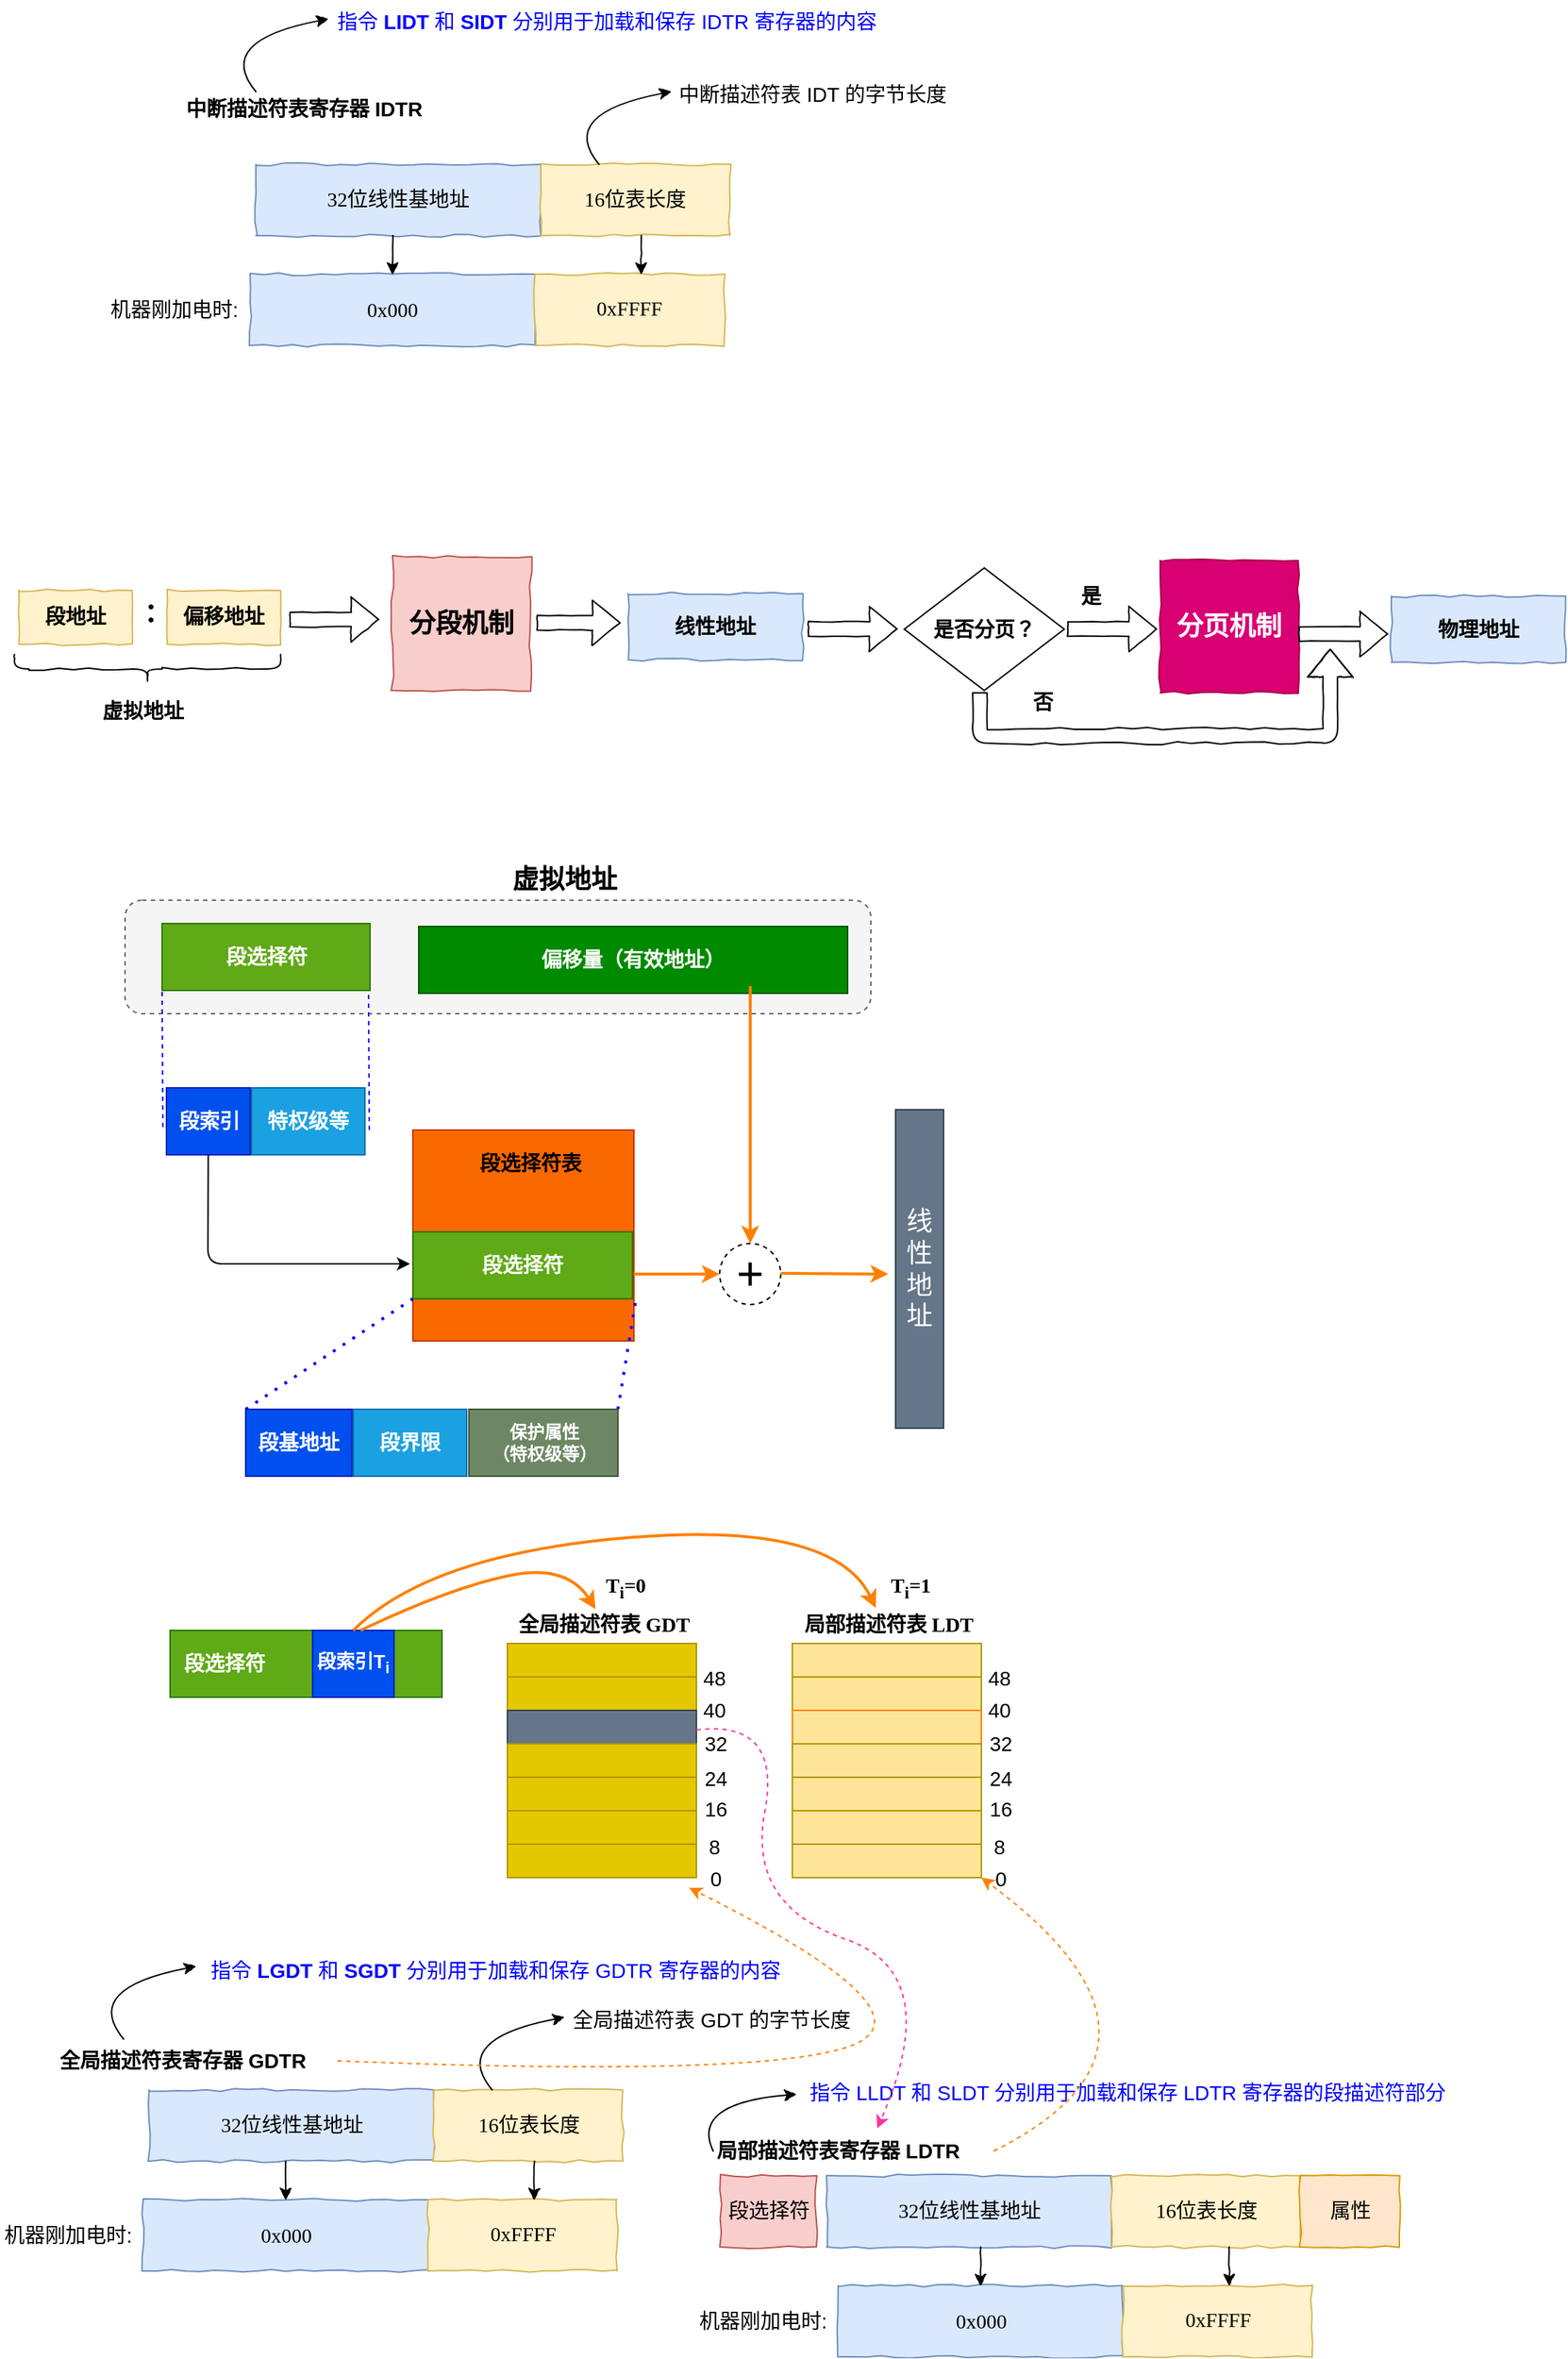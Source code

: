 <mxfile version="17.4.2" type="device" pages="5"><diagram id="fW_q-VKaLqbJGG6nzsyR" name="分页与分段"><mxGraphModel dx="1424" dy="646" grid="0" gridSize="10" guides="1" tooltips="1" connect="1" arrows="1" fold="1" page="0" pageScale="1" pageWidth="827" pageHeight="1169" background="none" math="0" shadow="0"><root><mxCell id="0"/><mxCell id="1" parent="0"/><mxCell id="64InBYgFEIuavAzQq1JB-12" value="&lt;font style=&quot;font-size: 14px&quot; face=&quot;Comic Sans MS&quot;&gt;32位线性基地址&lt;/font&gt;" style="rounded=0;whiteSpace=wrap;html=1;fillColor=#dae8fc;strokeColor=#6c8ebf;comic=1;" parent="1" vertex="1"><mxGeometry x="166" y="413" width="196" height="49" as="geometry"/></mxCell><mxCell id="64InBYgFEIuavAzQq1JB-13" value="&lt;span style=&quot;font-size: 14px&quot;&gt;&lt;b&gt;中断描述符表寄存器 IDTR&lt;/b&gt;&lt;/span&gt;" style="text;whiteSpace=wrap;html=1;" parent="1" vertex="1"><mxGeometry x="116" y="360" width="193" height="30" as="geometry"/></mxCell><mxCell id="64InBYgFEIuavAzQq1JB-14" value="&lt;font style=&quot;font-size: 14px&quot; face=&quot;Comic Sans MS&quot;&gt;16位表长度&lt;/font&gt;" style="rounded=0;whiteSpace=wrap;html=1;fillColor=#fff2cc;strokeColor=#d6b656;comic=1;" parent="1" vertex="1"><mxGeometry x="362" y="413" width="130" height="49" as="geometry"/></mxCell><mxCell id="64InBYgFEIuavAzQq1JB-15" value="" style="endArrow=classic;html=1;curved=1;comic=1;" parent="1" edge="1"><mxGeometry width="50" height="50" relative="1" as="geometry"><mxPoint x="402" y="413" as="sourcePoint"/><mxPoint x="452" y="363" as="targetPoint"/><Array as="points"><mxPoint x="373" y="378"/></Array></mxGeometry></mxCell><mxCell id="64InBYgFEIuavAzQq1JB-16" value="&lt;font style=&quot;font-size: 14px&quot;&gt;中断描述符表 IDT 的字节长度&lt;/font&gt;" style="text;whiteSpace=wrap;html=1;" parent="1" vertex="1"><mxGeometry x="455" y="350" width="243" height="34" as="geometry"/></mxCell><mxCell id="64InBYgFEIuavAzQq1JB-17" value="&lt;span style=&quot;font-size: 14px&quot;&gt;&lt;font face=&quot;Comic Sans MS&quot;&gt;0x000&lt;/font&gt;&lt;/span&gt;" style="rounded=0;whiteSpace=wrap;html=1;fillColor=#dae8fc;strokeColor=#6c8ebf;comic=1;" parent="1" vertex="1"><mxGeometry x="162" y="488.5" width="196" height="49" as="geometry"/></mxCell><mxCell id="64InBYgFEIuavAzQq1JB-18" value="&lt;font style=&quot;font-size: 14px&quot; face=&quot;Comic Sans MS&quot;&gt;0xFFFF&lt;/font&gt;" style="rounded=0;whiteSpace=wrap;html=1;fillColor=#fff2cc;strokeColor=#d6b656;comic=1;" parent="1" vertex="1"><mxGeometry x="358" y="488.5" width="130" height="49" as="geometry"/></mxCell><mxCell id="64InBYgFEIuavAzQq1JB-19" value="&lt;font style=&quot;font-size: 14px&quot;&gt;机器刚加电时:&amp;nbsp;&lt;/font&gt;" style="text;whiteSpace=wrap;html=1;" parent="1" vertex="1"><mxGeometry x="64" y="498" width="98" height="30" as="geometry"/></mxCell><mxCell id="64InBYgFEIuavAzQq1JB-20" value="&lt;font color=&quot;#0000ff&quot;&gt;&lt;span style=&quot;font-size: 14px&quot;&gt;指令 &lt;b&gt;LIDT&lt;/b&gt; 和 &lt;b&gt;SIDT &lt;/b&gt;分别用于加载和保存 IDTR 寄存器的内容&lt;/span&gt;&lt;/font&gt;" style="text;whiteSpace=wrap;html=1;" parent="1" vertex="1"><mxGeometry x="220" y="300" width="465" height="30" as="geometry"/></mxCell><mxCell id="64InBYgFEIuavAzQq1JB-21" value="" style="endArrow=classic;html=1;comic=1;" parent="1" edge="1"><mxGeometry width="50" height="50" relative="1" as="geometry"><mxPoint x="260" y="462" as="sourcePoint"/><mxPoint x="260" y="489" as="targetPoint"/></mxGeometry></mxCell><mxCell id="64InBYgFEIuavAzQq1JB-22" value="" style="endArrow=classic;html=1;comic=1;" parent="1" edge="1"><mxGeometry width="50" height="50" relative="1" as="geometry"><mxPoint x="431" y="462" as="sourcePoint"/><mxPoint x="431" y="489" as="targetPoint"/></mxGeometry></mxCell><mxCell id="64InBYgFEIuavAzQq1JB-24" value="" style="endArrow=classic;html=1;curved=1;comic=1;" parent="1" edge="1"><mxGeometry width="50" height="50" relative="1" as="geometry"><mxPoint x="166" y="363" as="sourcePoint"/><mxPoint x="216" y="313" as="targetPoint"/><Array as="points"><mxPoint x="137" y="328"/></Array></mxGeometry></mxCell><mxCell id="64InBYgFEIuavAzQq1JB-25" value="&lt;font face=&quot;Comic Sans MS&quot; style=&quot;font-size: 14px&quot;&gt;&lt;b&gt;段地址&lt;/b&gt;&lt;/font&gt;" style="rounded=0;whiteSpace=wrap;html=1;fillColor=#fff2cc;strokeColor=#d6b656;comic=1;" parent="1" vertex="1"><mxGeometry x="3" y="706" width="78" height="37" as="geometry"/></mxCell><mxCell id="64InBYgFEIuavAzQq1JB-26" value="&lt;font face=&quot;Comic Sans MS&quot; style=&quot;font-size: 14px&quot;&gt;&lt;b&gt;偏移地址&lt;/b&gt;&lt;/font&gt;" style="rounded=0;whiteSpace=wrap;html=1;fillColor=#fff2cc;strokeColor=#d6b656;comic=1;" parent="1" vertex="1"><mxGeometry x="105" y="706" width="78" height="37" as="geometry"/></mxCell><mxCell id="64InBYgFEIuavAzQq1JB-27" value="&lt;b&gt;&lt;font style=&quot;font-size: 18px&quot;&gt;：&lt;/font&gt;&lt;/b&gt;" style="text;html=1;align=center;verticalAlign=middle;resizable=0;points=[];autosize=1;comic=1;" parent="1" vertex="1"><mxGeometry x="79" y="713.5" width="28" height="19" as="geometry"/></mxCell><mxCell id="64InBYgFEIuavAzQq1JB-28" value="" style="shape=curlyBracket;whiteSpace=wrap;html=1;rounded=1;rotation=-90;comic=1;" parent="1" vertex="1"><mxGeometry x="81.5" y="668.5" width="20" height="183" as="geometry"/></mxCell><mxCell id="64InBYgFEIuavAzQq1JB-30" value="&lt;font face=&quot;Comic Sans MS&quot; style=&quot;font-size: 14px&quot;&gt;&lt;b&gt;虚拟地址&lt;/b&gt;&lt;/font&gt;" style="text;html=1;align=center;verticalAlign=middle;resizable=0;points=[];autosize=1;comic=1;" parent="1" vertex="1"><mxGeometry x="55" y="781" width="66" height="18" as="geometry"/></mxCell><mxCell id="64InBYgFEIuavAzQq1JB-31" value="" style="shape=flexArrow;endArrow=classic;html=1;comic=1;" parent="1" edge="1"><mxGeometry width="50" height="50" relative="1" as="geometry"><mxPoint x="189" y="726" as="sourcePoint"/><mxPoint x="251" y="726" as="targetPoint"/></mxGeometry></mxCell><mxCell id="64InBYgFEIuavAzQq1JB-32" value="&lt;font style=&quot;font-size: 18px&quot;&gt;&lt;b&gt;分段机制&lt;/b&gt;&lt;/font&gt;" style="rounded=0;whiteSpace=wrap;html=1;fillColor=#f8cecc;strokeColor=#b85450;comic=1;" parent="1" vertex="1"><mxGeometry x="260" y="682.75" width="95" height="92" as="geometry"/></mxCell><mxCell id="64InBYgFEIuavAzQq1JB-33" value="" style="shape=flexArrow;endArrow=classic;html=1;comic=1;" parent="1" edge="1"><mxGeometry width="50" height="50" relative="1" as="geometry"><mxPoint x="359" y="728.25" as="sourcePoint"/><mxPoint x="417" y="728.25" as="targetPoint"/></mxGeometry></mxCell><mxCell id="64InBYgFEIuavAzQq1JB-34" value="&lt;font style=&quot;font-size: 14px&quot;&gt;&lt;b&gt;线性地址&lt;/b&gt;&lt;/font&gt;" style="rounded=0;whiteSpace=wrap;html=1;fillColor=#dae8fc;strokeColor=#6c8ebf;comic=1;" parent="1" vertex="1"><mxGeometry x="422" y="708.13" width="120" height="45.5" as="geometry"/></mxCell><mxCell id="64InBYgFEIuavAzQq1JB-35" value="&lt;font style=&quot;font-size: 14px&quot;&gt;&lt;b&gt;是否分页？&lt;/b&gt;&lt;/font&gt;" style="rhombus;whiteSpace=wrap;html=1;" parent="1" vertex="1"><mxGeometry x="612" y="690.5" width="110" height="84.25" as="geometry"/></mxCell><mxCell id="64InBYgFEIuavAzQq1JB-37" value="" style="shape=flexArrow;endArrow=classic;html=1;comic=1;" parent="1" edge="1"><mxGeometry width="50" height="50" relative="1" as="geometry"><mxPoint x="545.5" y="732.5" as="sourcePoint"/><mxPoint x="607.5" y="732.5" as="targetPoint"/></mxGeometry></mxCell><mxCell id="64InBYgFEIuavAzQq1JB-38" value="" style="shape=flexArrow;endArrow=classic;html=1;comic=1;" parent="1" edge="1"><mxGeometry width="50" height="50" relative="1" as="geometry"><mxPoint x="724" y="732.5" as="sourcePoint"/><mxPoint x="786" y="732.5" as="targetPoint"/></mxGeometry></mxCell><mxCell id="64InBYgFEIuavAzQq1JB-39" value="&lt;font face=&quot;Comic Sans MS&quot; style=&quot;font-size: 14px&quot;&gt;&lt;b&gt;是&lt;/b&gt;&lt;/font&gt;" style="text;html=1;align=center;verticalAlign=middle;resizable=0;points=[];autosize=1;comic=1;" parent="1" vertex="1"><mxGeometry x="728" y="702" width="24" height="18" as="geometry"/></mxCell><mxCell id="64InBYgFEIuavAzQq1JB-40" value="&lt;font style=&quot;font-size: 18px&quot;&gt;&lt;b&gt;分页机制&lt;/b&gt;&lt;/font&gt;" style="rounded=0;whiteSpace=wrap;html=1;fillColor=#d80073;strokeColor=#A50040;comic=1;fontColor=#ffffff;" parent="1" vertex="1"><mxGeometry x="788" y="685.38" width="95" height="91" as="geometry"/></mxCell><mxCell id="64InBYgFEIuavAzQq1JB-41" value="&lt;font style=&quot;font-size: 14px&quot;&gt;&lt;b&gt;物理地址&lt;/b&gt;&lt;/font&gt;" style="rounded=0;whiteSpace=wrap;html=1;fillColor=#dae8fc;strokeColor=#6c8ebf;comic=1;" parent="1" vertex="1"><mxGeometry x="947" y="709.88" width="120" height="45.5" as="geometry"/></mxCell><mxCell id="64InBYgFEIuavAzQq1JB-42" value="" style="shape=flexArrow;endArrow=classic;html=1;comic=1;" parent="1" edge="1"><mxGeometry width="50" height="50" relative="1" as="geometry"><mxPoint x="883" y="736" as="sourcePoint"/><mxPoint x="945" y="736" as="targetPoint"/></mxGeometry></mxCell><mxCell id="64InBYgFEIuavAzQq1JB-43" value="" style="shape=flexArrow;endArrow=classic;html=1;comic=1;" parent="1" edge="1"><mxGeometry width="50" height="50" relative="1" as="geometry"><mxPoint x="664" y="776" as="sourcePoint"/><mxPoint x="905" y="746" as="targetPoint"/><Array as="points"><mxPoint x="664" y="806"/><mxPoint x="905" y="806"/></Array></mxGeometry></mxCell><mxCell id="64InBYgFEIuavAzQq1JB-44" value="&lt;font face=&quot;Comic Sans MS&quot; style=&quot;font-size: 14px&quot;&gt;&lt;b&gt;否&lt;/b&gt;&lt;/font&gt;" style="text;html=1;align=center;verticalAlign=middle;resizable=0;points=[];autosize=1;comic=1;" parent="1" vertex="1"><mxGeometry x="695" y="774.75" width="24" height="18" as="geometry"/></mxCell><mxCell id="64InBYgFEIuavAzQq1JB-47" value="" style="rounded=1;whiteSpace=wrap;html=1;dashed=1;fillColor=#f5f5f5;strokeColor=#666666;fontColor=#333333;" parent="1" vertex="1"><mxGeometry x="76" y="919" width="513" height="78" as="geometry"/></mxCell><mxCell id="64InBYgFEIuavAzQq1JB-48" value="&lt;font face=&quot;Comic Sans MS&quot; style=&quot;font-size: 18px&quot;&gt;&lt;b&gt;虚拟地址&lt;/b&gt;&lt;/font&gt;" style="text;html=1;align=center;verticalAlign=middle;resizable=0;points=[];autosize=1;comic=1;" parent="1" vertex="1"><mxGeometry x="337" y="895" width="82" height="20" as="geometry"/></mxCell><mxCell id="64InBYgFEIuavAzQq1JB-49" value="&lt;font style=&quot;font-size: 14px&quot;&gt;&lt;b&gt;段选择符&lt;/b&gt;&lt;/font&gt;" style="rounded=0;whiteSpace=wrap;html=1;fillColor=#60a917;strokeColor=#2D7600;fontColor=#ffffff;" parent="1" vertex="1"><mxGeometry x="101.5" y="935" width="143" height="46" as="geometry"/></mxCell><mxCell id="64InBYgFEIuavAzQq1JB-50" value="&lt;span style=&quot;font-size: 14px&quot;&gt;&lt;b&gt;偏移量（有效地址）&lt;/b&gt;&lt;/span&gt;" style="rounded=0;whiteSpace=wrap;html=1;fillColor=#008a00;strokeColor=#005700;fontColor=#ffffff;" parent="1" vertex="1"><mxGeometry x="278" y="937" width="295" height="46" as="geometry"/></mxCell><mxCell id="64InBYgFEIuavAzQq1JB-51" value="" style="endArrow=none;html=1;entryX=0;entryY=1;entryDx=0;entryDy=0;dashed=1;strokeColor=#0000FF;" parent="1" target="64InBYgFEIuavAzQq1JB-49" edge="1"><mxGeometry width="50" height="50" relative="1" as="geometry"><mxPoint x="102" y="1075" as="sourcePoint"/><mxPoint x="116" y="1025" as="targetPoint"/></mxGeometry></mxCell><mxCell id="64InBYgFEIuavAzQq1JB-52" value="" style="endArrow=none;html=1;entryX=0;entryY=1;entryDx=0;entryDy=0;dashed=1;strokeColor=#0000FF;" parent="1" edge="1"><mxGeometry width="50" height="50" relative="1" as="geometry"><mxPoint x="244" y="1077" as="sourcePoint"/><mxPoint x="243.5" y="983" as="targetPoint"/></mxGeometry></mxCell><mxCell id="64InBYgFEIuavAzQq1JB-53" value="&lt;font style=&quot;font-size: 14px&quot;&gt;&lt;b&gt;段索引&lt;/b&gt;&lt;/font&gt;" style="rounded=0;whiteSpace=wrap;html=1;fillColor=#0050ef;strokeColor=#001DBC;fontColor=#ffffff;" parent="1" vertex="1"><mxGeometry x="104.5" y="1048" width="57.5" height="46" as="geometry"/></mxCell><mxCell id="64InBYgFEIuavAzQq1JB-54" value="&lt;font style=&quot;font-size: 14px&quot;&gt;&lt;b&gt;特权级等&lt;/b&gt;&lt;/font&gt;" style="rounded=0;whiteSpace=wrap;html=1;fillColor=#1ba1e2;strokeColor=#006EAF;fontColor=#ffffff;" parent="1" vertex="1"><mxGeometry x="163" y="1048" width="78" height="46" as="geometry"/></mxCell><mxCell id="64InBYgFEIuavAzQq1JB-55" value="" style="endArrow=classic;html=1;exitX=0.5;exitY=1;exitDx=0;exitDy=0;" parent="1" source="64InBYgFEIuavAzQq1JB-53" edge="1"><mxGeometry width="50" height="50" relative="1" as="geometry"><mxPoint x="143" y="1119" as="sourcePoint"/><mxPoint x="272" y="1169" as="targetPoint"/><Array as="points"><mxPoint x="133" y="1169"/></Array></mxGeometry></mxCell><mxCell id="64InBYgFEIuavAzQq1JB-56" value="" style="rounded=0;whiteSpace=wrap;html=1;fillColor=#fa6800;strokeColor=#C73500;fontColor=#ffffff;" parent="1" vertex="1"><mxGeometry x="274" y="1077" width="152" height="145" as="geometry"/></mxCell><mxCell id="64InBYgFEIuavAzQq1JB-57" value="&lt;b style=&quot;font-family: &amp;#34;helvetica&amp;#34; ; font-size: 14px ; font-style: normal ; letter-spacing: normal ; text-align: center ; text-indent: 0px ; text-transform: none ; word-spacing: 0px&quot;&gt;段选择符表&lt;/b&gt;" style="text;whiteSpace=wrap;html=1;" parent="1" vertex="1"><mxGeometry x="318.0" y="1085.0" width="76" height="28" as="geometry"/></mxCell><mxCell id="64InBYgFEIuavAzQq1JB-58" value="&lt;font style=&quot;font-size: 14px&quot;&gt;&lt;b&gt;段选择符&lt;/b&gt;&lt;/font&gt;" style="rounded=0;whiteSpace=wrap;html=1;fillColor=#60a917;strokeColor=#2D7600;fontColor=#ffffff;" parent="1" vertex="1"><mxGeometry x="274" y="1147" width="151" height="46" as="geometry"/></mxCell><mxCell id="64InBYgFEIuavAzQq1JB-59" value="" style="endArrow=none;dashed=1;html=1;dashPattern=1 3;strokeWidth=2;strokeColor=#0000FF;exitX=1;exitY=0;exitDx=0;exitDy=0;" parent="1" source="64InBYgFEIuavAzQq1JB-63" edge="1"><mxGeometry width="50" height="50" relative="1" as="geometry"><mxPoint x="338" y="1263" as="sourcePoint"/><mxPoint x="427.5" y="1193" as="targetPoint"/></mxGeometry></mxCell><mxCell id="64InBYgFEIuavAzQq1JB-60" value="" style="endArrow=none;dashed=1;html=1;dashPattern=1 3;strokeWidth=2;strokeColor=#0000FF;exitX=0;exitY=0;exitDx=0;exitDy=0;" parent="1" source="64InBYgFEIuavAzQq1JB-61" edge="1"><mxGeometry width="50" height="50" relative="1" as="geometry"><mxPoint x="125" y="1254" as="sourcePoint"/><mxPoint x="274" y="1193" as="targetPoint"/></mxGeometry></mxCell><mxCell id="64InBYgFEIuavAzQq1JB-61" value="&lt;font style=&quot;font-size: 14px&quot;&gt;&lt;b&gt;段基地址&lt;/b&gt;&lt;/font&gt;" style="rounded=0;whiteSpace=wrap;html=1;fillColor=#0050ef;strokeColor=#001DBC;fontColor=#ffffff;" parent="1" vertex="1"><mxGeometry x="159" y="1269" width="73" height="46" as="geometry"/></mxCell><mxCell id="64InBYgFEIuavAzQq1JB-62" value="&lt;span style=&quot;font-size: 14px&quot;&gt;&lt;b&gt;段界限&lt;/b&gt;&lt;/span&gt;" style="rounded=0;whiteSpace=wrap;html=1;fillColor=#1ba1e2;strokeColor=#006EAF;fontColor=#ffffff;" parent="1" vertex="1"><mxGeometry x="233" y="1269" width="78" height="46" as="geometry"/></mxCell><mxCell id="64InBYgFEIuavAzQq1JB-63" value="&lt;font style=&quot;font-size: 12px&quot;&gt;&lt;b&gt;保护属性&lt;/b&gt;&lt;br&gt;&lt;/font&gt;&lt;div&gt;&lt;b&gt;&lt;font style=&quot;font-size: 12px&quot;&gt;（特权&lt;/font&gt;&lt;/b&gt;&lt;b&gt;级等）&lt;/b&gt;&lt;/div&gt;" style="rounded=0;whiteSpace=wrap;html=1;fillColor=#6d8764;strokeColor=#3A5431;fontColor=#ffffff;" parent="1" vertex="1"><mxGeometry x="312.5" y="1269" width="102.5" height="46" as="geometry"/></mxCell><mxCell id="64InBYgFEIuavAzQq1JB-64" value="&lt;font style=&quot;font-size: 32px&quot;&gt;+&lt;/font&gt;" style="ellipse;whiteSpace=wrap;html=1;aspect=fixed;rounded=1;dashed=1;" parent="1" vertex="1"><mxGeometry x="485" y="1155" width="42" height="42" as="geometry"/></mxCell><mxCell id="64InBYgFEIuavAzQq1JB-65" value="" style="endArrow=classic;html=1;entryX=0.5;entryY=0;entryDx=0;entryDy=0;exitX=0.773;exitY=0.891;exitDx=0;exitDy=0;exitPerimeter=0;strokeColor=#FF8000;strokeWidth=2;" parent="1" source="64InBYgFEIuavAzQq1JB-50" target="64InBYgFEIuavAzQq1JB-64" edge="1"><mxGeometry width="50" height="50" relative="1" as="geometry"><mxPoint x="520" y="1083" as="sourcePoint"/><mxPoint x="570" y="1033" as="targetPoint"/></mxGeometry></mxCell><mxCell id="64InBYgFEIuavAzQq1JB-66" value="" style="endArrow=classic;html=1;exitX=1;exitY=0.683;exitDx=0;exitDy=0;exitPerimeter=0;strokeColor=#FF8000;strokeWidth=2;entryX=0;entryY=0.5;entryDx=0;entryDy=0;" parent="1" source="64InBYgFEIuavAzQq1JB-56" target="64InBYgFEIuavAzQq1JB-64" edge="1"><mxGeometry width="50" height="50" relative="1" as="geometry"><mxPoint x="536.035" y="1089.996" as="sourcePoint"/><mxPoint x="481" y="1176" as="targetPoint"/></mxGeometry></mxCell><mxCell id="64InBYgFEIuavAzQq1JB-67" value="" style="endArrow=classic;html=1;exitX=1;exitY=0.683;exitDx=0;exitDy=0;exitPerimeter=0;strokeColor=#FF8000;strokeWidth=2;" parent="1" edge="1"><mxGeometry width="50" height="50" relative="1" as="geometry"><mxPoint x="527" y="1175.535" as="sourcePoint"/><mxPoint x="601" y="1176" as="targetPoint"/></mxGeometry></mxCell><mxCell id="64InBYgFEIuavAzQq1JB-68" value="&lt;font style=&quot;font-size: 18px&quot;&gt;线性地址&lt;/font&gt;" style="rounded=0;whiteSpace=wrap;html=1;fillColor=#647687;strokeColor=#314354;fontColor=#ffffff;" parent="1" vertex="1"><mxGeometry x="606" y="1063" width="33" height="219" as="geometry"/></mxCell><mxCell id="64InBYgFEIuavAzQq1JB-69" value="" style="rounded=0;whiteSpace=wrap;html=1;fillColor=#60a917;strokeColor=#2D7600;fontColor=#ffffff;" parent="1" vertex="1"><mxGeometry x="107" y="1421" width="187" height="46" as="geometry"/></mxCell><mxCell id="64InBYgFEIuavAzQq1JB-70" value="&lt;b style=&quot;color: rgb(255 , 255 , 255) ; font-size: 14px&quot;&gt;段选择符&lt;/b&gt;" style="text;html=1;align=center;verticalAlign=middle;resizable=0;points=[];autosize=1;" parent="1" vertex="1"><mxGeometry x="111" y="1435" width="66" height="18" as="geometry"/></mxCell><mxCell id="64InBYgFEIuavAzQq1JB-71" value="&lt;font size=&quot;1&quot;&gt;&lt;b style=&quot;font-size: 13px&quot;&gt;段索引T&lt;sub&gt;i&lt;/sub&gt;&lt;/b&gt;&lt;/font&gt;" style="rounded=0;whiteSpace=wrap;html=1;fillColor=#0050ef;strokeColor=#001DBC;fontColor=#ffffff;" parent="1" vertex="1"><mxGeometry x="205" y="1421" width="56" height="46" as="geometry"/></mxCell><mxCell id="64InBYgFEIuavAzQq1JB-73" value="" style="rounded=0;whiteSpace=wrap;html=1;fillColor=#e3c800;strokeColor=#B09500;fontColor=#ffffff;" parent="1" vertex="1"><mxGeometry x="339" y="1453" width="130" height="23" as="geometry"/></mxCell><mxCell id="64InBYgFEIuavAzQq1JB-74" value="" style="rounded=0;whiteSpace=wrap;html=1;fillColor=#647687;strokeColor=#314354;fontColor=#ffffff;" parent="1" vertex="1"><mxGeometry x="339" y="1476" width="130" height="23" as="geometry"/></mxCell><mxCell id="64InBYgFEIuavAzQq1JB-75" value="" style="rounded=0;whiteSpace=wrap;html=1;fillColor=#e3c800;strokeColor=#B09500;fontColor=#ffffff;" parent="1" vertex="1"><mxGeometry x="339" y="1499" width="130" height="23" as="geometry"/></mxCell><mxCell id="64InBYgFEIuavAzQq1JB-76" value="" style="rounded=0;whiteSpace=wrap;html=1;fillColor=#e3c800;strokeColor=#B09500;fontColor=#ffffff;" parent="1" vertex="1"><mxGeometry x="339" y="1522" width="130" height="23" as="geometry"/></mxCell><mxCell id="64InBYgFEIuavAzQq1JB-77" value="" style="rounded=0;whiteSpace=wrap;html=1;fillColor=#e3c800;strokeColor=#B09500;fontColor=#ffffff;" parent="1" vertex="1"><mxGeometry x="339" y="1545" width="130" height="23" as="geometry"/></mxCell><mxCell id="64InBYgFEIuavAzQq1JB-78" value="" style="rounded=0;whiteSpace=wrap;html=1;fillColor=#e3c800;strokeColor=#B09500;fontColor=#ffffff;" parent="1" vertex="1"><mxGeometry x="339" y="1568" width="130" height="23" as="geometry"/></mxCell><mxCell id="64InBYgFEIuavAzQq1JB-79" value="&lt;font style=&quot;font-size: 14px&quot;&gt;0&lt;/font&gt;" style="text;html=1;align=center;verticalAlign=middle;resizable=0;points=[];autosize=1;" parent="1" vertex="1"><mxGeometry x="473" y="1583" width="18" height="18" as="geometry"/></mxCell><mxCell id="64InBYgFEIuavAzQq1JB-80" value="&lt;font style=&quot;font-size: 14px&quot;&gt;8&lt;/font&gt;" style="text;html=1;align=center;verticalAlign=middle;resizable=0;points=[];autosize=1;" parent="1" vertex="1"><mxGeometry x="472" y="1561" width="18" height="18" as="geometry"/></mxCell><mxCell id="64InBYgFEIuavAzQq1JB-81" value="&lt;font style=&quot;font-size: 14px&quot;&gt;16&lt;/font&gt;" style="text;html=1;align=center;verticalAlign=middle;resizable=0;points=[];autosize=1;" parent="1" vertex="1"><mxGeometry x="469" y="1535" width="25" height="18" as="geometry"/></mxCell><mxCell id="64InBYgFEIuavAzQq1JB-82" value="&lt;font style=&quot;font-size: 14px&quot;&gt;24&lt;/font&gt;" style="text;html=1;align=center;verticalAlign=middle;resizable=0;points=[];autosize=1;" parent="1" vertex="1"><mxGeometry x="469" y="1514" width="25" height="18" as="geometry"/></mxCell><mxCell id="64InBYgFEIuavAzQq1JB-83" value="&lt;font style=&quot;font-size: 14px&quot;&gt;32&lt;/font&gt;" style="text;html=1;align=center;verticalAlign=middle;resizable=0;points=[];autosize=1;" parent="1" vertex="1"><mxGeometry x="469" y="1490" width="25" height="18" as="geometry"/></mxCell><mxCell id="64InBYgFEIuavAzQq1JB-84" value="&lt;font style=&quot;font-size: 14px&quot;&gt;40&lt;/font&gt;" style="text;html=1;align=center;verticalAlign=middle;resizable=0;points=[];autosize=1;" parent="1" vertex="1"><mxGeometry x="468.5" y="1467" width="25" height="18" as="geometry"/></mxCell><mxCell id="64InBYgFEIuavAzQq1JB-85" value="" style="rounded=0;whiteSpace=wrap;html=1;fillColor=#e3c800;strokeColor=#B09500;fontColor=#ffffff;" parent="1" vertex="1"><mxGeometry x="339" y="1430" width="130" height="23" as="geometry"/></mxCell><mxCell id="64InBYgFEIuavAzQq1JB-86" value="&lt;font style=&quot;font-size: 14px&quot;&gt;48&lt;/font&gt;" style="text;html=1;align=center;verticalAlign=middle;resizable=0;points=[];autosize=1;" parent="1" vertex="1"><mxGeometry x="468.5" y="1445" width="25" height="18" as="geometry"/></mxCell><mxCell id="64InBYgFEIuavAzQq1JB-88" value="" style="endArrow=classic;html=1;strokeColor=#FF8000;strokeWidth=2;curved=1;entryX=-0.01;entryY=1.155;entryDx=0;entryDy=0;entryPerimeter=0;" parent="1" target="64InBYgFEIuavAzQq1JB-89" edge="1"><mxGeometry width="50" height="50" relative="1" as="geometry"><mxPoint x="238" y="1421" as="sourcePoint"/><mxPoint x="409" y="1413" as="targetPoint"/><Array as="points"><mxPoint x="299" y="1392"/><mxPoint x="380" y="1375"/></Array></mxGeometry></mxCell><mxCell id="64InBYgFEIuavAzQq1JB-89" value="&lt;font face=&quot;Comic Sans MS&quot;&gt;&lt;span style=&quot;font-size: 14px&quot;&gt;&lt;b&gt;T&lt;sub&gt;i&lt;/sub&gt;=0&lt;/b&gt;&lt;/span&gt;&lt;/font&gt;" style="text;html=1;align=center;verticalAlign=middle;resizable=0;points=[];autosize=1;comic=1;" parent="1" vertex="1"><mxGeometry x="400" y="1381" width="40" height="22" as="geometry"/></mxCell><mxCell id="64InBYgFEIuavAzQq1JB-90" value="&lt;font face=&quot;Comic Sans MS&quot;&gt;&lt;span style=&quot;font-size: 14px&quot;&gt;&lt;b&gt;全局描述符表 GDT&lt;/b&gt;&lt;/span&gt;&lt;/font&gt;" style="text;html=1;align=center;verticalAlign=middle;resizable=0;points=[];autosize=1;comic=1;" parent="1" vertex="1"><mxGeometry x="340" y="1409" width="129" height="18" as="geometry"/></mxCell><mxCell id="64InBYgFEIuavAzQq1JB-92" value="" style="rounded=0;whiteSpace=wrap;html=1;strokeColor=#B09500;fontColor=#ffffff;fillColor=#FFE599;" parent="1" vertex="1"><mxGeometry x="535" y="1453" width="130" height="23" as="geometry"/></mxCell><mxCell id="64InBYgFEIuavAzQq1JB-93" value="" style="rounded=0;whiteSpace=wrap;html=1;fontColor=#ffffff;fillColor=#FFE599;strokeColor=#FF8000;" parent="1" vertex="1"><mxGeometry x="535" y="1476" width="130" height="23" as="geometry"/></mxCell><mxCell id="64InBYgFEIuavAzQq1JB-94" value="" style="rounded=0;whiteSpace=wrap;html=1;strokeColor=#B09500;fontColor=#ffffff;fillColor=#FFE599;" parent="1" vertex="1"><mxGeometry x="535" y="1499" width="130" height="23" as="geometry"/></mxCell><mxCell id="64InBYgFEIuavAzQq1JB-95" value="" style="rounded=0;whiteSpace=wrap;html=1;strokeColor=#B09500;fontColor=#ffffff;fillColor=#FFE599;" parent="1" vertex="1"><mxGeometry x="535" y="1522" width="130" height="23" as="geometry"/></mxCell><mxCell id="64InBYgFEIuavAzQq1JB-96" value="" style="rounded=0;whiteSpace=wrap;html=1;strokeColor=#B09500;fontColor=#ffffff;fillColor=#FFE599;" parent="1" vertex="1"><mxGeometry x="535" y="1545" width="130" height="23" as="geometry"/></mxCell><mxCell id="64InBYgFEIuavAzQq1JB-97" value="" style="rounded=0;whiteSpace=wrap;html=1;strokeColor=#B09500;fontColor=#ffffff;fillColor=#FFE599;" parent="1" vertex="1"><mxGeometry x="535" y="1568" width="130" height="23" as="geometry"/></mxCell><mxCell id="64InBYgFEIuavAzQq1JB-98" value="&lt;font style=&quot;font-size: 14px&quot;&gt;0&lt;/font&gt;" style="text;html=1;align=center;verticalAlign=middle;resizable=0;points=[];autosize=1;" parent="1" vertex="1"><mxGeometry x="669" y="1583" width="18" height="18" as="geometry"/></mxCell><mxCell id="64InBYgFEIuavAzQq1JB-99" value="&lt;font style=&quot;font-size: 14px&quot;&gt;8&lt;/font&gt;" style="text;html=1;align=center;verticalAlign=middle;resizable=0;points=[];autosize=1;" parent="1" vertex="1"><mxGeometry x="668" y="1561" width="18" height="18" as="geometry"/></mxCell><mxCell id="64InBYgFEIuavAzQq1JB-100" value="&lt;font style=&quot;font-size: 14px&quot;&gt;16&lt;/font&gt;" style="text;html=1;align=center;verticalAlign=middle;resizable=0;points=[];autosize=1;" parent="1" vertex="1"><mxGeometry x="665" y="1535" width="25" height="18" as="geometry"/></mxCell><mxCell id="64InBYgFEIuavAzQq1JB-101" value="&lt;font style=&quot;font-size: 14px&quot;&gt;24&lt;/font&gt;" style="text;html=1;align=center;verticalAlign=middle;resizable=0;points=[];autosize=1;" parent="1" vertex="1"><mxGeometry x="665" y="1514" width="25" height="18" as="geometry"/></mxCell><mxCell id="64InBYgFEIuavAzQq1JB-102" value="&lt;font style=&quot;font-size: 14px&quot;&gt;32&lt;/font&gt;" style="text;html=1;align=center;verticalAlign=middle;resizable=0;points=[];autosize=1;" parent="1" vertex="1"><mxGeometry x="665" y="1490" width="25" height="18" as="geometry"/></mxCell><mxCell id="64InBYgFEIuavAzQq1JB-103" value="&lt;font style=&quot;font-size: 14px&quot;&gt;40&lt;/font&gt;" style="text;html=1;align=center;verticalAlign=middle;resizable=0;points=[];autosize=1;" parent="1" vertex="1"><mxGeometry x="664.5" y="1467" width="25" height="18" as="geometry"/></mxCell><mxCell id="64InBYgFEIuavAzQq1JB-104" value="" style="rounded=0;whiteSpace=wrap;html=1;strokeColor=#B09500;fontColor=#ffffff;fillColor=#FFE599;" parent="1" vertex="1"><mxGeometry x="535" y="1430" width="130" height="23" as="geometry"/></mxCell><mxCell id="64InBYgFEIuavAzQq1JB-105" value="&lt;font style=&quot;font-size: 14px&quot;&gt;48&lt;/font&gt;" style="text;html=1;align=center;verticalAlign=middle;resizable=0;points=[];autosize=1;" parent="1" vertex="1"><mxGeometry x="664.5" y="1445" width="25" height="18" as="geometry"/></mxCell><mxCell id="64InBYgFEIuavAzQq1JB-106" value="&lt;font face=&quot;Comic Sans MS&quot;&gt;&lt;span style=&quot;font-size: 14px&quot;&gt;&lt;b&gt;T&lt;sub&gt;i&lt;/sub&gt;=1&lt;/b&gt;&lt;/span&gt;&lt;/font&gt;" style="text;html=1;align=center;verticalAlign=middle;resizable=0;points=[];autosize=1;comic=1;" parent="1" vertex="1"><mxGeometry x="596" y="1381" width="40" height="22" as="geometry"/></mxCell><mxCell id="64InBYgFEIuavAzQq1JB-107" value="&lt;font face=&quot;Comic Sans MS&quot;&gt;&lt;span style=&quot;font-size: 14px&quot;&gt;&lt;b&gt;局部描述符表 LDT&lt;/b&gt;&lt;/span&gt;&lt;/font&gt;" style="text;html=1;align=center;verticalAlign=middle;resizable=0;points=[];autosize=1;comic=1;" parent="1" vertex="1"><mxGeometry x="537" y="1409" width="128" height="18" as="geometry"/></mxCell><mxCell id="64InBYgFEIuavAzQq1JB-108" value="" style="endArrow=classic;html=1;strokeColor=#FF8000;strokeWidth=2;curved=1;exitX=0.5;exitY=0;exitDx=0;exitDy=0;entryX=-0.09;entryY=1.118;entryDx=0;entryDy=0;entryPerimeter=0;" parent="1" source="64InBYgFEIuavAzQq1JB-71" target="64InBYgFEIuavAzQq1JB-106" edge="1"><mxGeometry width="50" height="50" relative="1" as="geometry"><mxPoint x="434.4" y="1405" as="sourcePoint"/><mxPoint x="596" y="1390" as="targetPoint"/><Array as="points"><mxPoint x="286" y="1368"/><mxPoint x="564" y="1346"/></Array></mxGeometry></mxCell><mxCell id="64InBYgFEIuavAzQq1JB-109" value="&lt;font style=&quot;font-size: 14px&quot; face=&quot;Comic Sans MS&quot;&gt;32位线性基地址&lt;/font&gt;" style="rounded=0;whiteSpace=wrap;html=1;fillColor=#dae8fc;strokeColor=#6c8ebf;comic=1;" parent="1" vertex="1"><mxGeometry x="92.5" y="1737" width="196" height="49" as="geometry"/></mxCell><mxCell id="64InBYgFEIuavAzQq1JB-110" value="&lt;font style=&quot;font-size: 14px&quot;&gt;&lt;b&gt;全局描述符表寄存器 GDTR&lt;/b&gt;&lt;/font&gt;" style="text;whiteSpace=wrap;html=1;" parent="1" vertex="1"><mxGeometry x="29" y="1702" width="193" height="30" as="geometry"/></mxCell><mxCell id="64InBYgFEIuavAzQq1JB-111" value="&lt;font style=&quot;font-size: 14px&quot; face=&quot;Comic Sans MS&quot;&gt;16位表长度&lt;/font&gt;" style="rounded=0;whiteSpace=wrap;html=1;fillColor=#fff2cc;strokeColor=#d6b656;comic=1;" parent="1" vertex="1"><mxGeometry x="288.5" y="1737" width="130" height="49" as="geometry"/></mxCell><mxCell id="64InBYgFEIuavAzQq1JB-112" value="" style="endArrow=classic;html=1;curved=1;comic=1;" parent="1" edge="1"><mxGeometry width="50" height="50" relative="1" as="geometry"><mxPoint x="328.5" y="1737" as="sourcePoint"/><mxPoint x="378.5" y="1687" as="targetPoint"/><Array as="points"><mxPoint x="299.5" y="1702"/></Array></mxGeometry></mxCell><mxCell id="64InBYgFEIuavAzQq1JB-113" value="&lt;font style=&quot;font-size: 14px&quot;&gt;全局描述符表 GDT 的字节长度&lt;/font&gt;" style="text;whiteSpace=wrap;html=1;" parent="1" vertex="1"><mxGeometry x="381.5" y="1674" width="243" height="34" as="geometry"/></mxCell><mxCell id="64InBYgFEIuavAzQq1JB-114" value="&lt;span style=&quot;font-size: 14px&quot;&gt;&lt;font face=&quot;Comic Sans MS&quot;&gt;0x000&lt;/font&gt;&lt;/span&gt;" style="rounded=0;whiteSpace=wrap;html=1;fillColor=#dae8fc;strokeColor=#6c8ebf;comic=1;" parent="1" vertex="1"><mxGeometry x="88.5" y="1812.5" width="196" height="49" as="geometry"/></mxCell><mxCell id="64InBYgFEIuavAzQq1JB-115" value="&lt;font style=&quot;font-size: 14px&quot; face=&quot;Comic Sans MS&quot;&gt;0xFFFF&lt;/font&gt;" style="rounded=0;whiteSpace=wrap;html=1;fillColor=#fff2cc;strokeColor=#d6b656;comic=1;" parent="1" vertex="1"><mxGeometry x="284.5" y="1812.5" width="130" height="49" as="geometry"/></mxCell><mxCell id="64InBYgFEIuavAzQq1JB-116" value="&lt;font style=&quot;font-size: 14px&quot;&gt;机器刚加电时:&amp;nbsp;&lt;/font&gt;" style="text;whiteSpace=wrap;html=1;" parent="1" vertex="1"><mxGeometry x="-9.5" y="1822" width="98" height="30" as="geometry"/></mxCell><mxCell id="64InBYgFEIuavAzQq1JB-117" value="&lt;div&gt;&lt;font color=&quot;#0000ff&quot;&gt;&lt;span style=&quot;font-size: 14px&quot;&gt;指令 &lt;b&gt;LGDT &lt;/b&gt;和 &lt;b&gt;SGDT&lt;/b&gt; 分别&lt;/span&gt;&lt;span style=&quot;font-size: 14px&quot;&gt;用于加载和保存 GDTR 寄存器的内容&lt;/span&gt;&lt;/font&gt;&lt;/div&gt;" style="text;whiteSpace=wrap;html=1;" parent="1" vertex="1"><mxGeometry x="133" y="1640" width="465" height="30" as="geometry"/></mxCell><mxCell id="64InBYgFEIuavAzQq1JB-118" value="" style="endArrow=classic;html=1;comic=1;" parent="1" edge="1"><mxGeometry width="50" height="50" relative="1" as="geometry"><mxPoint x="186.5" y="1786" as="sourcePoint"/><mxPoint x="186.5" y="1813" as="targetPoint"/></mxGeometry></mxCell><mxCell id="64InBYgFEIuavAzQq1JB-119" value="" style="endArrow=classic;html=1;comic=1;" parent="1" edge="1"><mxGeometry width="50" height="50" relative="1" as="geometry"><mxPoint x="357.5" y="1786" as="sourcePoint"/><mxPoint x="357.5" y="1813" as="targetPoint"/></mxGeometry></mxCell><mxCell id="64InBYgFEIuavAzQq1JB-120" value="" style="endArrow=classic;html=1;curved=1;comic=1;" parent="1" edge="1"><mxGeometry width="50" height="50" relative="1" as="geometry"><mxPoint x="75" y="1702" as="sourcePoint"/><mxPoint x="125" y="1652" as="targetPoint"/><Array as="points"><mxPoint x="46" y="1667"/></Array></mxGeometry></mxCell><mxCell id="64InBYgFEIuavAzQq1JB-121" value="" style="endArrow=classic;html=1;strokeColor=#FF8000;strokeWidth=1;dashed=1;curved=1;exitX=1;exitY=0.5;exitDx=0;exitDy=0;" parent="1" source="64InBYgFEIuavAzQq1JB-110" edge="1"><mxGeometry width="50" height="50" relative="1" as="geometry"><mxPoint x="394" y="1721" as="sourcePoint"/><mxPoint x="464" y="1598" as="targetPoint"/><Array as="points"><mxPoint x="524" y="1729"/><mxPoint x="632" y="1682"/></Array></mxGeometry></mxCell><mxCell id="64InBYgFEIuavAzQq1JB-122" value="&lt;font style=&quot;font-size: 14px&quot; face=&quot;Comic Sans MS&quot;&gt;32位线性基地址&lt;/font&gt;" style="rounded=0;whiteSpace=wrap;html=1;fillColor=#dae8fc;strokeColor=#6c8ebf;comic=1;" parent="1" vertex="1"><mxGeometry x="558.5" y="1796" width="196" height="49" as="geometry"/></mxCell><mxCell id="64InBYgFEIuavAzQq1JB-123" value="&lt;font style=&quot;font-size: 14px&quot; face=&quot;Comic Sans MS&quot;&gt;16位表长度&lt;/font&gt;" style="rounded=0;whiteSpace=wrap;html=1;fillColor=#fff2cc;strokeColor=#d6b656;comic=1;" parent="1" vertex="1"><mxGeometry x="754.5" y="1796" width="130" height="49" as="geometry"/></mxCell><mxCell id="64InBYgFEIuavAzQq1JB-124" value="&lt;font face=&quot;Comic Sans MS&quot;&gt;&lt;span style=&quot;font-size: 14px&quot;&gt;属性&lt;/span&gt;&lt;/font&gt;" style="rounded=0;whiteSpace=wrap;html=1;fillColor=#ffe6cc;strokeColor=#d79b00;comic=1;" parent="1" vertex="1"><mxGeometry x="884.5" y="1796" width="68" height="49" as="geometry"/></mxCell><mxCell id="64InBYgFEIuavAzQq1JB-125" value="&lt;font style=&quot;font-size: 14px&quot; face=&quot;Comic Sans MS&quot;&gt;段选择符&lt;/font&gt;" style="rounded=0;whiteSpace=wrap;html=1;fillColor=#f8cecc;strokeColor=#b85450;comic=1;" parent="1" vertex="1"><mxGeometry x="485.5" y="1796" width="66" height="49" as="geometry"/></mxCell><mxCell id="64InBYgFEIuavAzQq1JB-126" value="&lt;span style=&quot;font-size: 14px&quot;&gt;&lt;font face=&quot;Comic Sans MS&quot;&gt;0x000&lt;/font&gt;&lt;/span&gt;" style="rounded=0;whiteSpace=wrap;html=1;fillColor=#dae8fc;strokeColor=#6c8ebf;comic=1;" parent="1" vertex="1"><mxGeometry x="566.5" y="1871.5" width="196" height="49" as="geometry"/></mxCell><mxCell id="64InBYgFEIuavAzQq1JB-127" value="&lt;font style=&quot;font-size: 14px&quot; face=&quot;Comic Sans MS&quot;&gt;0xFFFF&lt;/font&gt;" style="rounded=0;whiteSpace=wrap;html=1;fillColor=#fff2cc;strokeColor=#d6b656;comic=1;" parent="1" vertex="1"><mxGeometry x="762.5" y="1871.5" width="130" height="49" as="geometry"/></mxCell><mxCell id="64InBYgFEIuavAzQq1JB-128" value="&lt;font style=&quot;font-size: 14px&quot;&gt;机器刚加电时:&amp;nbsp;&lt;/font&gt;" style="text;whiteSpace=wrap;html=1;" parent="1" vertex="1"><mxGeometry x="468.5" y="1881" width="98" height="30" as="geometry"/></mxCell><mxCell id="64InBYgFEIuavAzQq1JB-129" value="" style="endArrow=classic;html=1;comic=1;" parent="1" edge="1"><mxGeometry width="50" height="50" relative="1" as="geometry"><mxPoint x="664.5" y="1845" as="sourcePoint"/><mxPoint x="664.5" y="1872" as="targetPoint"/></mxGeometry></mxCell><mxCell id="64InBYgFEIuavAzQq1JB-130" value="" style="endArrow=classic;html=1;comic=1;" parent="1" edge="1"><mxGeometry width="50" height="50" relative="1" as="geometry"><mxPoint x="835.5" y="1845" as="sourcePoint"/><mxPoint x="835.5" y="1872" as="targetPoint"/></mxGeometry></mxCell><mxCell id="64InBYgFEIuavAzQq1JB-131" value="&lt;font style=&quot;font-size: 14px&quot;&gt;&lt;b&gt;局部描述符表寄存器 LDTR&lt;/b&gt;&lt;/font&gt;" style="text;whiteSpace=wrap;html=1;" parent="1" vertex="1"><mxGeometry x="480.5" y="1764" width="193" height="30" as="geometry"/></mxCell><mxCell id="64InBYgFEIuavAzQq1JB-132" value="&lt;div&gt;&lt;font color=&quot;#0000ff&quot;&gt;&lt;span style=&quot;font-size: 14px&quot;&gt;指令&amp;nbsp;&lt;/span&gt;&lt;/font&gt;&lt;span style=&quot;font-size: 14px ; color: rgb(0 , 0 , 255)&quot;&gt;LLDT 和 SLDT 分别用于加载和保存 LDTR 寄存器的段描述符部分&lt;/span&gt;&lt;/div&gt;" style="text;whiteSpace=wrap;html=1;" parent="1" vertex="1"><mxGeometry x="545" y="1724" width="450.5" height="30" as="geometry"/></mxCell><mxCell id="64InBYgFEIuavAzQq1JB-133" value="" style="endArrow=classic;html=1;curved=1;comic=1;exitX=0;exitY=0.5;exitDx=0;exitDy=0;" parent="1" source="64InBYgFEIuavAzQq1JB-131" edge="1"><mxGeometry width="50" height="50" relative="1" as="geometry"><mxPoint x="571" y="1754" as="sourcePoint"/><mxPoint x="538" y="1740" as="targetPoint"/><Array as="points"><mxPoint x="465" y="1746"/></Array></mxGeometry></mxCell><mxCell id="64InBYgFEIuavAzQq1JB-134" value="" style="endArrow=classic;html=1;dashed=1;strokeColor=#FF8000;strokeWidth=1;exitX=1;exitY=0.5;exitDx=0;exitDy=0;entryX=1;entryY=1;entryDx=0;entryDy=0;curved=1;" parent="1" source="64InBYgFEIuavAzQq1JB-131" target="64InBYgFEIuavAzQq1JB-97" edge="1"><mxGeometry width="50" height="50" relative="1" as="geometry"><mxPoint x="691" y="1690" as="sourcePoint"/><mxPoint x="741" y="1640" as="targetPoint"/><Array as="points"><mxPoint x="820" y="1706"/></Array></mxGeometry></mxCell><mxCell id="64InBYgFEIuavAzQq1JB-135" value="" style="endArrow=classic;html=1;dashed=1;strokeWidth=1;entryX=0.585;entryY=-0.02;entryDx=0;entryDy=0;entryPerimeter=0;curved=1;strokeColor=#FF3399;" parent="1" target="64InBYgFEIuavAzQq1JB-131" edge="1"><mxGeometry width="50" height="50" relative="1" as="geometry"><mxPoint x="469" y="1489.5" as="sourcePoint"/><mxPoint x="519" y="1439.5" as="targetPoint"/><Array as="points"><mxPoint x="528" y="1482"/><mxPoint x="504" y="1610"/><mxPoint x="640" y="1657"/></Array></mxGeometry></mxCell></root></mxGraphModel></diagram><diagram id="Eb2rNDshAhJq1WLy7TnB" name="中断"><mxGraphModel dx="1424" dy="646" grid="0" gridSize="10" guides="1" tooltips="1" connect="1" arrows="1" fold="1" page="0" pageScale="1" pageWidth="827" pageHeight="1169" math="0" shadow="0"><root><mxCell id="_UjZmhQwn3K-cjV47YXD-0"/><mxCell id="_UjZmhQwn3K-cjV47YXD-1" parent="_UjZmhQwn3K-cjV47YXD-0"/><mxCell id="_UjZmhQwn3K-cjV47YXD-5" value="" style="edgeStyle=orthogonalEdgeStyle;rounded=0;orthogonalLoop=1;jettySize=auto;html=1;" parent="_UjZmhQwn3K-cjV47YXD-1" source="_UjZmhQwn3K-cjV47YXD-3" target="_UjZmhQwn3K-cjV47YXD-4" edge="1"><mxGeometry relative="1" as="geometry"/></mxCell><mxCell id="_UjZmhQwn3K-cjV47YXD-3" value="&lt;font style=&quot;font-size: 18px&quot;&gt;中断源&lt;/font&gt;" style="rounded=1;whiteSpace=wrap;html=1;fillColor=#fff2cc;strokeColor=#d6b656;" parent="_UjZmhQwn3K-cjV47YXD-1" vertex="1"><mxGeometry x="-31" y="192" width="120" height="60" as="geometry"/></mxCell><mxCell id="_UjZmhQwn3K-cjV47YXD-4" value="&lt;font face=&quot;Comic Sans MS&quot; style=&quot;font-size: 18px&quot;&gt;中断向量&lt;/font&gt;" style="rounded=1;whiteSpace=wrap;html=1;fillColor=#ffe6cc;strokeColor=#d79b00;" parent="_UjZmhQwn3K-cjV47YXD-1" vertex="1"><mxGeometry x="166.5" y="192" width="120" height="60" as="geometry"/></mxCell><mxCell id="_UjZmhQwn3K-cjV47YXD-6" value="&lt;font style=&quot;font-size: 18px&quot;&gt;产生&lt;/font&gt;" style="text;html=1;resizable=0;points=[];autosize=1;align=left;verticalAlign=top;spacingTop=-4;" parent="_UjZmhQwn3K-cjV47YXD-1" vertex="1"><mxGeometry x="110" y="192" width="46" height="15" as="geometry"/></mxCell><mxCell id="_UjZmhQwn3K-cjV47YXD-7" value="" style="rounded=0;whiteSpace=wrap;html=1;fillColor=#60a917;strokeColor=#2D7600;fontColor=#ffffff;" parent="_UjZmhQwn3K-cjV47YXD-1" vertex="1"><mxGeometry x="368" y="162" width="134" height="179" as="geometry"/></mxCell><mxCell id="_UjZmhQwn3K-cjV47YXD-9" value="&lt;font style=&quot;font-size: 18px&quot; color=&quot;#ffffff&quot;&gt;中断描述符表&lt;/font&gt;" style="text;html=1;resizable=0;points=[];autosize=1;align=left;verticalAlign=top;spacingTop=-4;" parent="_UjZmhQwn3K-cjV47YXD-1" vertex="1"><mxGeometry x="376" y="177" width="118" height="15" as="geometry"/></mxCell><mxCell id="_UjZmhQwn3K-cjV47YXD-10" value="&lt;font style=&quot;font-size: 14px&quot;&gt;门描述符&lt;/font&gt;" style="rounded=0;whiteSpace=wrap;html=1;fillColor=#647687;strokeColor=#314354;fontColor=#ffffff;" parent="_UjZmhQwn3K-cjV47YXD-1" vertex="1"><mxGeometry x="376" y="208" width="118" height="28" as="geometry"/></mxCell><mxCell id="_UjZmhQwn3K-cjV47YXD-11" value="" style="edgeStyle=orthogonalEdgeStyle;rounded=0;orthogonalLoop=1;jettySize=auto;html=1;" parent="_UjZmhQwn3K-cjV47YXD-1" edge="1"><mxGeometry relative="1" as="geometry"><mxPoint x="494" y="222" as="sourcePoint"/><mxPoint x="574" y="222" as="targetPoint"/></mxGeometry></mxCell><mxCell id="_UjZmhQwn3K-cjV47YXD-12" value="&lt;font face=&quot;Comic Sans MS&quot; style=&quot;font-size: 18px&quot;&gt;中断处理程序&lt;/font&gt;" style="rounded=1;whiteSpace=wrap;html=1;fillColor=#d80073;strokeColor=#A50040;fontColor=#ffffff;" parent="_UjZmhQwn3K-cjV47YXD-1" vertex="1"><mxGeometry x="578" y="185" width="120" height="88" as="geometry"/></mxCell><mxCell id="_UjZmhQwn3K-cjV47YXD-13" value="" style="edgeStyle=orthogonalEdgeStyle;rounded=0;orthogonalLoop=1;jettySize=auto;html=1;" parent="_UjZmhQwn3K-cjV47YXD-1" target="_UjZmhQwn3K-cjV47YXD-10" edge="1"><mxGeometry relative="1" as="geometry"><mxPoint x="288" y="222" as="sourcePoint"/><mxPoint x="368" y="221" as="targetPoint"/></mxGeometry></mxCell><mxCell id="_UjZmhQwn3K-cjV47YXD-14" value="&lt;font style=&quot;font-size: 18px&quot;&gt;对应&lt;/font&gt;" style="text;html=1;resizable=0;points=[];autosize=1;align=left;verticalAlign=top;spacingTop=-4;" parent="_UjZmhQwn3K-cjV47YXD-1" vertex="1"><mxGeometry x="308" y="193" width="46" height="15" as="geometry"/></mxCell><mxCell id="_UjZmhQwn3K-cjV47YXD-15" value="&lt;span style=&quot;font-size: 18px&quot;&gt;找到&lt;/span&gt;" style="text;html=1;resizable=0;points=[];autosize=1;align=left;verticalAlign=top;spacingTop=-4;" parent="_UjZmhQwn3K-cjV47YXD-1" vertex="1"><mxGeometry x="516.5" y="195.5" width="46" height="15" as="geometry"/></mxCell><mxCell id="_UjZmhQwn3K-cjV47YXD-18" value="&lt;span style=&quot;font-family: &amp;#34;comic sans ms&amp;#34; ; font-size: 18px ; white-space: normal&quot;&gt;32 位的表基地址&lt;/span&gt;" style="rounded=0;whiteSpace=wrap;html=1;fillColor=#76608a;strokeColor=#432D57;fontColor=#ffffff;" parent="_UjZmhQwn3K-cjV47YXD-1" vertex="1"><mxGeometry x="29" y="563" width="344" height="60" as="geometry"/></mxCell><mxCell id="_UjZmhQwn3K-cjV47YXD-19" value="&lt;span style=&quot;font-family: &amp;#34;comic sans ms&amp;#34; ; font-size: 18px ; white-space: normal&quot;&gt;16 位的表界限&lt;/span&gt;" style="rounded=0;whiteSpace=wrap;html=1;fillColor=#1ba1e2;strokeColor=#006EAF;fontColor=#ffffff;" parent="_UjZmhQwn3K-cjV47YXD-1" vertex="1"><mxGeometry x="373" y="563" width="175" height="60" as="geometry"/></mxCell><mxCell id="_UjZmhQwn3K-cjV47YXD-20" value="&lt;font style=&quot;font-size: 18px&quot;&gt;47&lt;/font&gt;" style="text;html=1;resizable=0;points=[];autosize=1;align=left;verticalAlign=top;spacingTop=-4;" parent="_UjZmhQwn3K-cjV47YXD-1" vertex="1"><mxGeometry x="6" y="536" width="30" height="15" as="geometry"/></mxCell><mxCell id="_UjZmhQwn3K-cjV47YXD-21" value="&lt;font style=&quot;font-size: 18px&quot;&gt;16&lt;/font&gt;" style="text;html=1;resizable=0;points=[];autosize=1;align=left;verticalAlign=top;spacingTop=-4;" parent="_UjZmhQwn3K-cjV47YXD-1" vertex="1"><mxGeometry x="346" y="536" width="30" height="15" as="geometry"/></mxCell><mxCell id="_UjZmhQwn3K-cjV47YXD-22" value="&lt;font style=&quot;font-size: 18px&quot;&gt;15&lt;/font&gt;" style="text;html=1;resizable=0;points=[];autosize=1;align=left;verticalAlign=top;spacingTop=-4;" parent="_UjZmhQwn3K-cjV47YXD-1" vertex="1"><mxGeometry x="373" y="536" width="30" height="15" as="geometry"/></mxCell><mxCell id="_UjZmhQwn3K-cjV47YXD-23" value="&lt;font style=&quot;font-size: 18px&quot;&gt;0&lt;/font&gt;" style="text;html=1;resizable=0;points=[];autosize=1;align=left;verticalAlign=top;spacingTop=-4;" parent="_UjZmhQwn3K-cjV47YXD-1" vertex="1"><mxGeometry x="524.5" y="536" width="20" height="15" as="geometry"/></mxCell><mxCell id="_UjZmhQwn3K-cjV47YXD-24" value="&lt;font face=&quot;Comic Sans MS&quot;&gt;&lt;span style=&quot;font-size: 18px&quot;&gt;中断描述符表寄存嚣IDTR&lt;/span&gt;&lt;/font&gt;" style="text;html=1;" parent="_UjZmhQwn3K-cjV47YXD-1" vertex="1"><mxGeometry x="211.3" y="630.4" width="75" height="28" as="geometry"/></mxCell></root></mxGraphModel></diagram><diagram id="-RmxQv-iTRlzSqkIgs_Z" name="芯片启动"><mxGraphModel dx="1424" dy="646" grid="0" gridSize="10" guides="1" tooltips="1" connect="1" arrows="1" fold="1" page="0" pageScale="1" pageWidth="827" pageHeight="1169" math="0" shadow="0"><root><mxCell id="eUe75k60uiqGF_2UGK0q-0"/><mxCell id="eUe75k60uiqGF_2UGK0q-1" parent="eUe75k60uiqGF_2UGK0q-0"/><mxCell id="eUe75k60uiqGF_2UGK0q-4" value="" style="edgeStyle=orthogonalEdgeStyle;rounded=0;orthogonalLoop=1;jettySize=auto;html=1;" parent="eUe75k60uiqGF_2UGK0q-1" source="eUe75k60uiqGF_2UGK0q-2" target="eUe75k60uiqGF_2UGK0q-3" edge="1"><mxGeometry relative="1" as="geometry"/></mxCell><mxCell id="eUe75k60uiqGF_2UGK0q-2" value="&lt;font style=&quot;font-size: 18px&quot;&gt;BL1&lt;br&gt;&lt;/font&gt;" style="rounded=0;whiteSpace=wrap;html=1;fillColor=#dae8fc;strokeColor=#6c8ebf;" parent="eUe75k60uiqGF_2UGK0q-1" vertex="1"><mxGeometry x="-183" y="320" width="120" height="60" as="geometry"/></mxCell><mxCell id="eUe75k60uiqGF_2UGK0q-3" value="&lt;font style=&quot;font-size: 18px&quot;&gt;BL2&lt;/font&gt;" style="rounded=0;whiteSpace=wrap;html=1;fillColor=#dae8fc;strokeColor=#6c8ebf;" parent="eUe75k60uiqGF_2UGK0q-1" vertex="1"><mxGeometry x="17" y="320" width="120" height="60" as="geometry"/></mxCell><mxCell id="eUe75k60uiqGF_2UGK0q-5" value="" style="edgeStyle=orthogonalEdgeStyle;rounded=0;orthogonalLoop=1;jettySize=auto;html=1;" parent="eUe75k60uiqGF_2UGK0q-1" edge="1"><mxGeometry relative="1" as="geometry"><mxPoint x="139" y="347" as="sourcePoint"/><mxPoint x="217" y="279" as="targetPoint"/><Array as="points"><mxPoint x="181" y="347"/><mxPoint x="181" y="279"/><mxPoint x="217" y="279"/></Array></mxGeometry></mxCell><mxCell id="eUe75k60uiqGF_2UGK0q-6" value="" style="edgeStyle=orthogonalEdgeStyle;rounded=0;orthogonalLoop=1;jettySize=auto;html=1;" parent="eUe75k60uiqGF_2UGK0q-1" edge="1"><mxGeometry relative="1" as="geometry"><mxPoint x="138.5" y="347" as="sourcePoint"/><mxPoint x="217" y="406" as="targetPoint"/><Array as="points"><mxPoint x="180.5" y="347"/><mxPoint x="180.5" y="406"/><mxPoint x="216.5" y="406"/></Array></mxGeometry></mxCell><mxCell id="eUe75k60uiqGF_2UGK0q-7" value="" style="endArrow=classic;html=1;" parent="eUe75k60uiqGF_2UGK0q-1" edge="1"><mxGeometry width="50" height="50" relative="1" as="geometry"><mxPoint x="139.5" y="346.5" as="sourcePoint"/><mxPoint x="217" y="347" as="targetPoint"/></mxGeometry></mxCell><mxCell id="eUe75k60uiqGF_2UGK0q-8" value="&lt;font style=&quot;font-size: 18px&quot;&gt;BL31&lt;/font&gt;" style="rounded=0;whiteSpace=wrap;html=1;fillColor=#d5e8d4;strokeColor=#82b366;" parent="eUe75k60uiqGF_2UGK0q-1" vertex="1"><mxGeometry x="220" y="251" width="120" height="60" as="geometry"/></mxCell><mxCell id="eUe75k60uiqGF_2UGK0q-9" value="&lt;font style=&quot;font-size: 18px&quot;&gt;BL32&lt;/font&gt;" style="rounded=0;whiteSpace=wrap;html=1;fillColor=#d5e8d4;strokeColor=#82b366;" parent="eUe75k60uiqGF_2UGK0q-1" vertex="1"><mxGeometry x="220" y="320" width="120" height="60" as="geometry"/></mxCell><mxCell id="eUe75k60uiqGF_2UGK0q-10" value="&lt;font style=&quot;font-size: 18px&quot;&gt;BL33&lt;/font&gt;" style="rounded=0;whiteSpace=wrap;html=1;fillColor=#d5e8d4;strokeColor=#82b366;" parent="eUe75k60uiqGF_2UGK0q-1" vertex="1"><mxGeometry x="220" y="387.5" width="120" height="60" as="geometry"/></mxCell><mxCell id="eUe75k60uiqGF_2UGK0q-13" value="" style="edgeStyle=orthogonalEdgeStyle;rounded=0;orthogonalLoop=1;jettySize=auto;html=1;" parent="eUe75k60uiqGF_2UGK0q-1" source="eUe75k60uiqGF_2UGK0q-11" target="eUe75k60uiqGF_2UGK0q-12" edge="1"><mxGeometry relative="1" as="geometry"/></mxCell><mxCell id="eUe75k60uiqGF_2UGK0q-11" value="&lt;font style=&quot;font-size: 18px&quot;&gt;BL1（EL3)&lt;br&gt;&lt;/font&gt;" style="rounded=0;whiteSpace=wrap;html=1;fillColor=#dae8fc;strokeColor=#6c8ebf;" parent="eUe75k60uiqGF_2UGK0q-1" vertex="1"><mxGeometry x="-279" y="688" width="108" height="31" as="geometry"/></mxCell><mxCell id="eUe75k60uiqGF_2UGK0q-12" value="&lt;font style=&quot;font-size: 18px&quot;&gt;BL2（S-EL1)&lt;br&gt;&lt;/font&gt;" style="rounded=0;whiteSpace=wrap;html=1;fillColor=#dae8fc;strokeColor=#6c8ebf;" parent="eUe75k60uiqGF_2UGK0q-1" vertex="1"><mxGeometry x="-91" y="688" width="173" height="31" as="geometry"/></mxCell><mxCell id="eUe75k60uiqGF_2UGK0q-16" value="&lt;font style=&quot;font-size: 14px&quot;&gt;1(ERET)&lt;/font&gt;" style="text;html=1;resizable=0;points=[];autosize=1;align=left;verticalAlign=top;spacingTop=-4;" parent="eUe75k60uiqGF_2UGK0q-1" vertex="1"><mxGeometry x="-163" y="680.5" width="64" height="15" as="geometry"/></mxCell><mxCell id="eUe75k60uiqGF_2UGK0q-17" value="" style="endArrow=classic;html=1;entryX=0.438;entryY=0.036;entryDx=0;entryDy=0;entryPerimeter=0;" parent="eUe75k60uiqGF_2UGK0q-1" target="eUe75k60uiqGF_2UGK0q-11" edge="1"><mxGeometry width="50" height="50" relative="1" as="geometry"><mxPoint x="-13.5" y="688" as="sourcePoint"/><mxPoint x="-235" y="638" as="targetPoint"/><Array as="points"><mxPoint x="-13" y="650"/><mxPoint x="-232" y="650"/></Array></mxGeometry></mxCell><mxCell id="eUe75k60uiqGF_2UGK0q-18" value="&lt;font style=&quot;font-size: 14px&quot;&gt;2(SMC)&lt;/font&gt;" style="text;html=1;resizable=0;points=[];autosize=1;align=left;verticalAlign=top;spacingTop=-4;" parent="eUe75k60uiqGF_2UGK0q-1" vertex="1"><mxGeometry x="-167" y="626.5" width="58" height="15" as="geometry"/></mxCell><mxCell id="eUe75k60uiqGF_2UGK0q-19" value="" style="endArrow=classic;html=1;entryX=0;entryY=0.5;entryDx=0;entryDy=0;" parent="eUe75k60uiqGF_2UGK0q-1" target="eUe75k60uiqGF_2UGK0q-20" edge="1"><mxGeometry width="50" height="50" relative="1" as="geometry"><mxPoint x="-227" y="720" as="sourcePoint"/><mxPoint x="157" y="700" as="targetPoint"/><Array as="points"><mxPoint x="-227" y="750"/><mxPoint x="121" y="750"/><mxPoint x="121" y="704"/></Array></mxGeometry></mxCell><mxCell id="eUe75k60uiqGF_2UGK0q-22" value="" style="edgeStyle=orthogonalEdgeStyle;rounded=0;orthogonalLoop=1;jettySize=auto;html=1;" parent="eUe75k60uiqGF_2UGK0q-1" source="eUe75k60uiqGF_2UGK0q-20" target="eUe75k60uiqGF_2UGK0q-21" edge="1"><mxGeometry relative="1" as="geometry"/></mxCell><mxCell id="eUe75k60uiqGF_2UGK0q-20" value="&lt;font style=&quot;font-size: 18px&quot;&gt;BL31（EL3)&lt;br&gt;&lt;/font&gt;" style="rounded=0;whiteSpace=wrap;html=1;fillColor=#d5e8d4;strokeColor=#82b366;" parent="eUe75k60uiqGF_2UGK0q-1" vertex="1"><mxGeometry x="157" y="688" width="132" height="31" as="geometry"/></mxCell><mxCell id="eUe75k60uiqGF_2UGK0q-21" value="&lt;font style=&quot;font-size: 18px&quot;&gt;BL32（S-EL2)&lt;br&gt;&lt;/font&gt;" style="rounded=0;whiteSpace=wrap;html=1;fillColor=#d5e8d4;strokeColor=#82b366;" parent="eUe75k60uiqGF_2UGK0q-1" vertex="1"><mxGeometry x="369" y="688" width="132" height="31" as="geometry"/></mxCell><mxCell id="eUe75k60uiqGF_2UGK0q-28" value="&lt;font style=&quot;font-size: 18px&quot;&gt;BL33（NS-EL1/EL2)&lt;br&gt;&lt;/font&gt;" style="rounded=0;whiteSpace=wrap;html=1;fillColor=#d5e8d4;strokeColor=#82b366;" parent="eUe75k60uiqGF_2UGK0q-1" vertex="1"><mxGeometry x="550" y="688" width="183" height="31" as="geometry"/></mxCell><mxCell id="eUe75k60uiqGF_2UGK0q-23" value="&lt;font style=&quot;font-size: 14px&quot;&gt;3(ERET)&lt;/font&gt;" style="text;html=1;resizable=0;points=[];autosize=1;align=left;verticalAlign=top;spacingTop=-4;" parent="eUe75k60uiqGF_2UGK0q-1" vertex="1"><mxGeometry x="-118" y="728" width="64" height="15" as="geometry"/></mxCell><mxCell id="eUe75k60uiqGF_2UGK0q-24" value="" style="endArrow=classic;html=1;entryX=0.438;entryY=0.036;entryDx=0;entryDy=0;entryPerimeter=0;" parent="eUe75k60uiqGF_2UGK0q-1" edge="1"><mxGeometry width="50" height="50" relative="1" as="geometry"><mxPoint x="434.5" y="687" as="sourcePoint"/><mxPoint x="216.304" y="688.116" as="targetPoint"/><Array as="points"><mxPoint x="435" y="649"/><mxPoint x="216" y="649"/></Array></mxGeometry></mxCell><mxCell id="eUe75k60uiqGF_2UGK0q-25" value="&lt;font style=&quot;font-size: 14px&quot;&gt;5(SMC)&lt;/font&gt;" style="text;html=1;resizable=0;points=[];autosize=1;align=left;verticalAlign=top;spacingTop=-4;" parent="eUe75k60uiqGF_2UGK0q-1" vertex="1"><mxGeometry x="289" y="626.5" width="58" height="15" as="geometry"/></mxCell><mxCell id="eUe75k60uiqGF_2UGK0q-26" value="&lt;span style=&quot;font-size: 14px&quot;&gt;4(ERET)&lt;/span&gt;" style="text;html=1;resizable=0;points=[];autosize=1;align=left;verticalAlign=top;spacingTop=-4;" parent="eUe75k60uiqGF_2UGK0q-1" vertex="1"><mxGeometry x="298.5" y="680.5" width="64" height="15" as="geometry"/></mxCell><mxCell id="eUe75k60uiqGF_2UGK0q-27" value="" style="endArrow=classic;html=1;" parent="eUe75k60uiqGF_2UGK0q-1" edge="1"><mxGeometry width="50" height="50" relative="1" as="geometry"><mxPoint x="214" y="720" as="sourcePoint"/><mxPoint x="549" y="704" as="targetPoint"/><Array as="points"><mxPoint x="214" y="750"/><mxPoint x="522" y="750"/><mxPoint x="522" y="704"/></Array></mxGeometry></mxCell><mxCell id="eUe75k60uiqGF_2UGK0q-30" value="&lt;span style=&quot;font-size: 14px&quot;&gt;6(ERET)&lt;/span&gt;" style="text;html=1;resizable=0;points=[];autosize=1;align=left;verticalAlign=top;spacingTop=-4;" parent="eUe75k60uiqGF_2UGK0q-1" vertex="1"><mxGeometry x="318" y="728" width="64" height="15" as="geometry"/></mxCell></root></mxGraphModel></diagram><diagram id="5N37jQJtei5_9bIh8ZDm" name="设备驱动机制1"><mxGraphModel dx="1024" dy="646" grid="0" gridSize="10" guides="1" tooltips="1" connect="1" arrows="1" fold="1" page="0" pageScale="1" pageWidth="827" pageHeight="1169" math="0" shadow="0"><root><mxCell id="0"/><mxCell id="1" parent="0"/><mxCell id="OBahUTJY8fNDCdq5_cDi-7" value="" style="rounded=0;whiteSpace=wrap;html=1;fontSize=18;fillColor=#f5f5f5;fontColor=#333333;strokeColor=#666666;" parent="1" vertex="1"><mxGeometry x="279" y="353" width="291" height="88" as="geometry"/></mxCell><mxCell id="OBahUTJY8fNDCdq5_cDi-1" value="&lt;font style=&quot;font-size: 18px&quot;&gt;insmod demodev.ko&lt;/font&gt;" style="rounded=0;whiteSpace=wrap;html=1;" parent="1" vertex="1"><mxGeometry x="582" y="170" width="194" height="60" as="geometry"/></mxCell><mxCell id="OBahUTJY8fNDCdq5_cDi-2" value="" style="endArrow=classic;html=1;rounded=0;fontSize=18;exitX=0;exitY=1;exitDx=0;exitDy=0;" parent="1" source="OBahUTJY8fNDCdq5_cDi-1" edge="1"><mxGeometry width="50" height="50" relative="1" as="geometry"><mxPoint x="601" y="240" as="sourcePoint"/><mxPoint x="541" y="280" as="targetPoint"/></mxGeometry></mxCell><mxCell id="OBahUTJY8fNDCdq5_cDi-3" value="&lt;font style=&quot;font-size: 18px&quot;&gt;read&lt;/font&gt;" style="ellipse;whiteSpace=wrap;html=1;fontSize=18;fillColor=#dae8fc;strokeColor=#6c8ebf;" parent="1" vertex="1"><mxGeometry x="470" y="284" width="120" height="45" as="geometry"/></mxCell><mxCell id="OBahUTJY8fNDCdq5_cDi-4" value="&lt;font style=&quot;font-size: 18px&quot;&gt;demodev.ko&lt;/font&gt;" style="ellipse;whiteSpace=wrap;html=1;fontSize=18;fillColor=#fff2cc;strokeColor=#d6b656;" parent="1" vertex="1"><mxGeometry x="437" y="378" width="123" height="45" as="geometry"/></mxCell><mxCell id="OBahUTJY8fNDCdq5_cDi-6" value="" style="endArrow=classic;html=1;rounded=0;fontSize=18;exitX=0;exitY=1;exitDx=0;exitDy=0;" parent="1" edge="1"><mxGeometry width="50" height="50" relative="1" as="geometry"><mxPoint x="508" y="331" as="sourcePoint"/><mxPoint x="496" y="376" as="targetPoint"/></mxGeometry></mxCell><mxCell id="OBahUTJY8fNDCdq5_cDi-8" value="文件系统" style="text;html=1;align=center;verticalAlign=middle;resizable=0;points=[];autosize=1;strokeColor=none;fillColor=none;fontSize=18;" parent="1" vertex="1"><mxGeometry x="315" y="374" width="82" height="26" as="geometry"/></mxCell><mxCell id="OBahUTJY8fNDCdq5_cDi-9" value="ELF header" style="rounded=0;whiteSpace=wrap;html=1;fontSize=18;fillColor=#d5e8d4;strokeColor=#82b366;" parent="1" vertex="1"><mxGeometry x="610" y="391" width="179" height="37" as="geometry"/></mxCell><mxCell id="OBahUTJY8fNDCdq5_cDi-10" value="" style="endArrow=classic;html=1;rounded=0;fontSize=18;dashed=1;" parent="1" edge="1"><mxGeometry width="50" height="50" relative="1" as="geometry"><mxPoint x="562" y="400" as="sourcePoint"/><mxPoint x="606" y="423" as="targetPoint"/></mxGeometry></mxCell><mxCell id="OBahUTJY8fNDCdq5_cDi-11" value="Sections" style="rounded=0;whiteSpace=wrap;html=1;fontSize=18;fillColor=#d5e8d4;strokeColor=#82b366;" parent="1" vertex="1"><mxGeometry x="610" y="426" width="179" height="94" as="geometry"/></mxCell><mxCell id="OBahUTJY8fNDCdq5_cDi-12" value="Section header table" style="rounded=0;whiteSpace=wrap;html=1;fontSize=18;fillColor=#d5e8d4;strokeColor=#82b366;" parent="1" vertex="1"><mxGeometry x="610" y="518" width="179" height="37" as="geometry"/></mxCell><mxCell id="OBahUTJY8fNDCdq5_cDi-13" value="void *umod" style="text;html=1;align=center;verticalAlign=middle;resizable=0;points=[];autosize=1;strokeColor=none;fillColor=none;fontSize=18;" parent="1" vertex="1"><mxGeometry x="829" y="355" width="100" height="26" as="geometry"/></mxCell><mxCell id="OBahUTJY8fNDCdq5_cDi-15" value="" style="endArrow=classic;html=1;rounded=0;fontSize=18;exitX=0.04;exitY=1;exitDx=0;exitDy=0;exitPerimeter=0;" parent="1" source="OBahUTJY8fNDCdq5_cDi-13" edge="1"><mxGeometry width="50" height="50" relative="1" as="geometry"><mxPoint x="852" y="384" as="sourcePoint"/><mxPoint x="789" y="395" as="targetPoint"/></mxGeometry></mxCell><mxCell id="OBahUTJY8fNDCdq5_cDi-16" value="&lt;h1 class=&quot;title-article&quot; id=&quot;articleContentId&quot; style=&quot;box-sizing: border-box ; outline: 0px ; margin: 0px ; padding: 0px ; font-family: &amp;#34;pingfang sc&amp;#34; , &amp;#34;microsoft yahei&amp;#34; , &amp;#34;simhei&amp;#34; , &amp;#34;arial&amp;#34; , &amp;#34;simsun&amp;#34; ; overflow-wrap: break-word ; color: rgb(34 , 34 , 38) ; word-break: break-all&quot;&gt;&lt;br&gt;&lt;/h1&gt;" style="text;html=1;align=center;verticalAlign=middle;resizable=0;points=[];autosize=1;strokeColor=none;fillColor=none;fontSize=18;" parent="1" vertex="1"><mxGeometry x="665" y="564" width="10" height="26" as="geometry"/></mxCell><mxCell id="OBahUTJY8fNDCdq5_cDi-17" value="ELF文件：&lt;font color=&quot;#3333ff&quot;&gt;linux中可执行文件&lt;/font&gt;" style="text;html=1;align=center;verticalAlign=middle;resizable=0;points=[];autosize=1;strokeColor=none;fillColor=none;fontSize=18;" parent="1" vertex="1"><mxGeometry x="612" y="564" width="242" height="26" as="geometry"/></mxCell><mxCell id="OBahUTJY8fNDCdq5_cDi-18" value="" style="endArrow=none;dashed=1;html=1;rounded=0;fontSize=18;fontColor=#3333FF;strokeWidth=2;" parent="1" edge="1"><mxGeometry width="50" height="50" relative="1" as="geometry"><mxPoint x="263" y="611" as="sourcePoint"/><mxPoint x="964" y="614" as="targetPoint"/></mxGeometry></mxCell><mxCell id="OBahUTJY8fNDCdq5_cDi-19" value="" style="shape=singleArrow;direction=south;whiteSpace=wrap;html=1;fontSize=18;fontColor=#3333FF;dashed=1;" parent="1" vertex="1"><mxGeometry x="584" y="595" width="214" height="118" as="geometry"/></mxCell><mxCell id="OBahUTJY8fNDCdq5_cDi-20" value="&lt;font color=&quot;#ff0000&quot;&gt;copy_from_user&lt;/font&gt;" style="text;html=1;align=center;verticalAlign=middle;resizable=0;points=[];autosize=1;strokeColor=none;fillColor=none;fontSize=18;rotation=0;" parent="1" vertex="1"><mxGeometry x="621.5" y="630" width="139" height="26" as="geometry"/></mxCell><mxCell id="OBahUTJY8fNDCdq5_cDi-21" value="&lt;font style=&quot;font-size: 24px&quot;&gt;用户空间&lt;/font&gt;" style="text;html=1;align=center;verticalAlign=middle;resizable=0;points=[];autosize=1;strokeColor=none;fillColor=none;fontSize=18;" parent="1" vertex="1"><mxGeometry x="284" y="565" width="106" height="28" as="geometry"/></mxCell><mxCell id="OBahUTJY8fNDCdq5_cDi-22" value="&lt;font style=&quot;font-size: 24px&quot;&gt;内核空间&lt;/font&gt;" style="text;html=1;align=center;verticalAlign=middle;resizable=0;points=[];autosize=1;strokeColor=none;fillColor=none;fontSize=18;" parent="1" vertex="1"><mxGeometry x="284" y="630" width="106" height="28" as="geometry"/></mxCell><mxCell id="OBahUTJY8fNDCdq5_cDi-27" value="" style="ellipse;whiteSpace=wrap;html=1;dashed=1;fontSize=24;fontColor=#FF0000;strokeColor=#0000FF;" parent="1" vertex="1"><mxGeometry x="552" y="713" width="269" height="235" as="geometry"/></mxCell><mxCell id="OBahUTJY8fNDCdq5_cDi-23" value="ELF header" style="rounded=0;whiteSpace=wrap;html=1;fontSize=18;fillColor=#d5e8d4;strokeColor=#82b366;" parent="1" vertex="1"><mxGeometry x="600" y="745" width="179" height="37" as="geometry"/></mxCell><mxCell id="OBahUTJY8fNDCdq5_cDi-24" value="Sections" style="rounded=0;whiteSpace=wrap;html=1;fontSize=18;fillColor=#d5e8d4;strokeColor=#82b366;" parent="1" vertex="1"><mxGeometry x="600" y="780" width="179" height="94" as="geometry"/></mxCell><mxCell id="OBahUTJY8fNDCdq5_cDi-25" value="Section header table" style="rounded=0;whiteSpace=wrap;html=1;fontSize=18;fillColor=#d5e8d4;strokeColor=#82b366;" parent="1" vertex="1"><mxGeometry x="600" y="872" width="179" height="37" as="geometry"/></mxCell><mxCell id="OBahUTJY8fNDCdq5_cDi-28" value="&lt;font style=&quot;font-size: 18px&quot;&gt;HDR视图&lt;/font&gt;" style="text;html=1;align=center;verticalAlign=middle;resizable=0;points=[];autosize=1;strokeColor=none;fillColor=none;fontSize=18;" parent="1" vertex="1"><mxGeometry x="816" y="893" width="85" height="26" as="geometry"/></mxCell><mxCell id="OBahUTJY8fNDCdq5_cDi-29" value="&lt;font style=&quot;font-size: 18px&quot;&gt;Elf_Ehdr *hdr&lt;/font&gt;" style="text;html=1;align=center;verticalAlign=middle;resizable=0;points=[];autosize=1;strokeColor=none;fillColor=none;fontSize=18;" parent="1" vertex="1"><mxGeometry x="299" y="750.5" width="117" height="26" as="geometry"/></mxCell><mxCell id="OBahUTJY8fNDCdq5_cDi-30" value="" style="endArrow=classic;html=1;rounded=0;fontSize=18;exitX=1.026;exitY=0.481;exitDx=0;exitDy=0;exitPerimeter=0;entryX=0.089;entryY=0.196;entryDx=0;entryDy=0;entryPerimeter=0;" parent="1" source="OBahUTJY8fNDCdq5_cDi-29" target="OBahUTJY8fNDCdq5_cDi-27" edge="1"><mxGeometry width="50" height="50" relative="1" as="geometry"><mxPoint x="484" y="851" as="sourcePoint"/><mxPoint x="440" y="865" as="targetPoint"/></mxGeometry></mxCell></root></mxGraphModel></diagram><diagram id="QsAQcDVI2jvkoU3423mW" name="驱动架构"><mxGraphModel dx="2160" dy="1076" grid="0" gridSize="10" guides="1" tooltips="1" connect="1" arrows="1" fold="1" page="0" pageScale="1" pageWidth="827" pageHeight="1169" math="0" shadow="0"><root><mxCell id="0"/><mxCell id="1" parent="0"/><mxCell id="beeI1rIHyIS2hGa_9otI-32" value="" style="rounded=0;whiteSpace=wrap;html=1;fontSize=18;fillColor=#ffe6cc;strokeColor=#d79b00;" vertex="1" parent="1"><mxGeometry x="22" y="514" width="627" height="574" as="geometry"/></mxCell><mxCell id="beeI1rIHyIS2hGa_9otI-3" value="" style="edgeStyle=orthogonalEdgeStyle;rounded=0;orthogonalLoop=1;jettySize=auto;html=1;fontSize=18;" edge="1" parent="1" source="beeI1rIHyIS2hGa_9otI-1" target="beeI1rIHyIS2hGa_9otI-2"><mxGeometry relative="1" as="geometry"/></mxCell><mxCell id="beeI1rIHyIS2hGa_9otI-1" value="&lt;font style=&quot;font-size: 18px&quot;&gt;driver_register&lt;/font&gt;" style="rounded=0;whiteSpace=wrap;html=1;fillColor=#fff2cc;strokeColor=#d6b656;" vertex="1" parent="1"><mxGeometry x="144" y="135" width="166" height="60" as="geometry"/></mxCell><mxCell id="beeI1rIHyIS2hGa_9otI-8" value="" style="edgeStyle=orthogonalEdgeStyle;rounded=0;orthogonalLoop=1;jettySize=auto;html=1;fontSize=18;" edge="1" parent="1" source="beeI1rIHyIS2hGa_9otI-2" target="beeI1rIHyIS2hGa_9otI-7"><mxGeometry relative="1" as="geometry"/></mxCell><mxCell id="beeI1rIHyIS2hGa_9otI-2" value="&lt;font style=&quot;font-size: 18px&quot;&gt;bus_add_driver&lt;/font&gt;" style="rounded=0;whiteSpace=wrap;html=1;fillColor=#fff2cc;strokeColor=#d6b656;" vertex="1" parent="1"><mxGeometry x="144" y="225" width="166" height="60" as="geometry"/></mxCell><mxCell id="beeI1rIHyIS2hGa_9otI-4" value="" style="edgeStyle=orthogonalEdgeStyle;rounded=0;orthogonalLoop=1;jettySize=auto;html=1;fontSize=18;" edge="1" parent="1" source="beeI1rIHyIS2hGa_9otI-5" target="beeI1rIHyIS2hGa_9otI-6"><mxGeometry relative="1" as="geometry"/></mxCell><mxCell id="beeI1rIHyIS2hGa_9otI-5" value="&lt;font style=&quot;font-size: 18px&quot;&gt;device_add&lt;/font&gt;" style="rounded=0;whiteSpace=wrap;html=1;fillColor=#fff2cc;strokeColor=#d6b656;" vertex="1" parent="1"><mxGeometry x="375" y="135" width="166" height="60" as="geometry"/></mxCell><mxCell id="beeI1rIHyIS2hGa_9otI-10" value="" style="edgeStyle=orthogonalEdgeStyle;rounded=0;orthogonalLoop=1;jettySize=auto;html=1;fontSize=18;" edge="1" parent="1" source="beeI1rIHyIS2hGa_9otI-6" target="beeI1rIHyIS2hGa_9otI-9"><mxGeometry relative="1" as="geometry"/></mxCell><mxCell id="beeI1rIHyIS2hGa_9otI-6" value="&lt;font style=&quot;font-size: 18px&quot;&gt;bus_probe_device&lt;/font&gt;" style="rounded=0;whiteSpace=wrap;html=1;fillColor=#fff2cc;strokeColor=#d6b656;" vertex="1" parent="1"><mxGeometry x="375" y="225" width="166" height="60" as="geometry"/></mxCell><mxCell id="beeI1rIHyIS2hGa_9otI-7" value="&lt;font style=&quot;font-size: 18px&quot;&gt;driver_attach&lt;/font&gt;" style="rounded=0;whiteSpace=wrap;html=1;fillColor=#fff2cc;strokeColor=#d6b656;" vertex="1" parent="1"><mxGeometry x="144" y="419" width="166" height="60" as="geometry"/></mxCell><mxCell id="beeI1rIHyIS2hGa_9otI-12" value="" style="edgeStyle=orthogonalEdgeStyle;rounded=0;orthogonalLoop=1;jettySize=auto;html=1;fontSize=18;" edge="1" parent="1" source="beeI1rIHyIS2hGa_9otI-9" target="beeI1rIHyIS2hGa_9otI-11"><mxGeometry relative="1" as="geometry"/></mxCell><mxCell id="beeI1rIHyIS2hGa_9otI-9" value="&lt;font style=&quot;font-size: 18px&quot;&gt;device_initial_probe&lt;/font&gt;" style="rounded=0;whiteSpace=wrap;html=1;fillColor=#fff2cc;strokeColor=#d6b656;" vertex="1" parent="1"><mxGeometry x="375" y="315" width="166" height="60" as="geometry"/></mxCell><mxCell id="beeI1rIHyIS2hGa_9otI-11" value="&lt;font style=&quot;font-size: 18px&quot;&gt;device_attach&lt;/font&gt;" style="rounded=0;whiteSpace=wrap;html=1;fillColor=#fff2cc;strokeColor=#d6b656;" vertex="1" parent="1"><mxGeometry x="375" y="419" width="166" height="60" as="geometry"/></mxCell><mxCell id="beeI1rIHyIS2hGa_9otI-15" value="" style="edgeStyle=orthogonalEdgeStyle;rounded=0;orthogonalLoop=1;jettySize=auto;html=1;fontSize=18;fillColor=#f5f5f5;strokeColor=#666666;" edge="1" parent="1" source="beeI1rIHyIS2hGa_9otI-13" target="beeI1rIHyIS2hGa_9otI-14"><mxGeometry relative="1" as="geometry"/></mxCell><mxCell id="beeI1rIHyIS2hGa_9otI-13" value="&lt;font style=&quot;font-size: 18px&quot;&gt;driver_match_device&lt;/font&gt;" style="rounded=0;whiteSpace=wrap;html=1;fillColor=#f5f5f5;strokeColor=#666666;fontColor=#333333;" vertex="1" parent="1"><mxGeometry x="98" y="527" width="220" height="60" as="geometry"/></mxCell><mxCell id="beeI1rIHyIS2hGa_9otI-14" value="&lt;font style=&quot;font-size: 18px&quot;&gt;bus-&amp;gt;match()&lt;/font&gt;" style="rounded=0;whiteSpace=wrap;html=1;fillColor=#f5f5f5;strokeColor=#666666;fontColor=#333333;" vertex="1" parent="1"><mxGeometry x="398" y="527" width="220" height="60" as="geometry"/></mxCell><mxCell id="beeI1rIHyIS2hGa_9otI-16" value="" style="edgeStyle=orthogonalEdgeStyle;rounded=0;orthogonalLoop=1;jettySize=auto;html=1;fontSize=18;fillColor=#f5f5f5;strokeColor=#666666;" edge="1" parent="1" source="beeI1rIHyIS2hGa_9otI-17" target="beeI1rIHyIS2hGa_9otI-18"><mxGeometry relative="1" as="geometry"/></mxCell><mxCell id="beeI1rIHyIS2hGa_9otI-17" value="&lt;font style=&quot;font-size: 18px&quot;&gt;driver_probe_device&lt;/font&gt;" style="rounded=0;whiteSpace=wrap;html=1;fillColor=#f5f5f5;strokeColor=#666666;fontColor=#333333;" vertex="1" parent="1"><mxGeometry x="98" y="625" width="220" height="60" as="geometry"/></mxCell><mxCell id="beeI1rIHyIS2hGa_9otI-18" value="&lt;font style=&quot;font-size: 18px&quot;&gt;really_probe&lt;/font&gt;" style="rounded=0;whiteSpace=wrap;html=1;fillColor=#f5f5f5;strokeColor=#666666;fontColor=#333333;" vertex="1" parent="1"><mxGeometry x="398" y="625" width="220" height="60" as="geometry"/></mxCell><mxCell id="beeI1rIHyIS2hGa_9otI-19" value="" style="edgeStyle=orthogonalEdgeStyle;rounded=0;orthogonalLoop=1;jettySize=auto;html=1;fontSize=18;fillColor=#f5f5f5;strokeColor=#666666;exitX=0;exitY=0.5;exitDx=0;exitDy=0;entryX=0;entryY=0.5;entryDx=0;entryDy=0;endArrow=none;endFill=0;" edge="1" parent="1" source="beeI1rIHyIS2hGa_9otI-17" target="beeI1rIHyIS2hGa_9otI-13"><mxGeometry relative="1" as="geometry"><mxPoint x="76" y="634" as="sourcePoint"/><mxPoint x="49" y="522" as="targetPoint"/><Array as="points"><mxPoint x="62" y="655"/><mxPoint x="62" y="557"/></Array></mxGeometry></mxCell><mxCell id="beeI1rIHyIS2hGa_9otI-22" value="dev-&amp;gt;bus-&amp;gt;probe 存在" style="rhombus;whiteSpace=wrap;html=1;fontSize=18;fillColor=#e1d5e7;strokeColor=#9673a6;" vertex="1" parent="1"><mxGeometry x="251" y="727" width="234" height="79" as="geometry"/></mxCell><mxCell id="beeI1rIHyIS2hGa_9otI-23" value="" style="endArrow=classic;html=1;rounded=0;fontSize=18;exitX=-0.028;exitY=0.527;exitDx=0;exitDy=0;exitPerimeter=0;" edge="1" parent="1" source="beeI1rIHyIS2hGa_9otI-22"><mxGeometry width="50" height="50" relative="1" as="geometry"><mxPoint x="121" y="921" as="sourcePoint"/><mxPoint x="212" y="853" as="targetPoint"/></mxGeometry></mxCell><mxCell id="beeI1rIHyIS2hGa_9otI-24" value="" style="endArrow=classic;html=1;rounded=0;fontSize=18;" edge="1" parent="1"><mxGeometry width="50" height="50" relative="1" as="geometry"><mxPoint x="488" y="766" as="sourcePoint"/><mxPoint x="524" y="849" as="targetPoint"/></mxGeometry></mxCell><mxCell id="beeI1rIHyIS2hGa_9otI-30" value="" style="edgeStyle=orthogonalEdgeStyle;rounded=0;orthogonalLoop=1;jettySize=auto;html=1;fontSize=18;endArrow=block;endFill=1;" edge="1" parent="1" source="beeI1rIHyIS2hGa_9otI-25" target="beeI1rIHyIS2hGa_9otI-29"><mxGeometry relative="1" as="geometry"/></mxCell><mxCell id="beeI1rIHyIS2hGa_9otI-25" value="&lt;font style=&quot;font-size: 18px&quot;&gt;bus-&amp;gt;probe(dev)&lt;/font&gt;" style="rounded=0;whiteSpace=wrap;html=1;fillColor=#d5e8d4;strokeColor=#82b366;" vertex="1" parent="1"><mxGeometry x="107" y="855" width="220" height="60" as="geometry"/></mxCell><mxCell id="beeI1rIHyIS2hGa_9otI-26" value="&lt;font style=&quot;font-size: 18px&quot;&gt;drv-&amp;gt;probe(dev)&lt;/font&gt;" style="rounded=0;whiteSpace=wrap;html=1;fillColor=#d5e8d4;strokeColor=#82b366;" vertex="1" parent="1"><mxGeometry x="408" y="855" width="220" height="60" as="geometry"/></mxCell><mxCell id="beeI1rIHyIS2hGa_9otI-27" value="是" style="text;html=1;align=center;verticalAlign=middle;resizable=0;points=[];autosize=1;strokeColor=none;fillColor=none;fontSize=18;" vertex="1" parent="1"><mxGeometry x="179" y="792" width="28" height="26" as="geometry"/></mxCell><mxCell id="beeI1rIHyIS2hGa_9otI-28" value="否" style="text;html=1;align=center;verticalAlign=middle;resizable=0;points=[];autosize=1;strokeColor=none;fillColor=none;fontSize=18;" vertex="1" parent="1"><mxGeometry x="513" y="792" width="28" height="26" as="geometry"/></mxCell><mxCell id="beeI1rIHyIS2hGa_9otI-29" value="&lt;font style=&quot;font-size: 18px&quot;&gt;drv-&amp;gt;connect()&lt;/font&gt;" style="rounded=0;whiteSpace=wrap;html=1;fillColor=#d5e8d4;strokeColor=#82b366;" vertex="1" parent="1"><mxGeometry x="107" y="945" width="220" height="60" as="geometry"/></mxCell><mxCell id="beeI1rIHyIS2hGa_9otI-31" value="" style="endArrow=classic;html=1;rounded=0;fontSize=18;exitX=-0.028;exitY=0.527;exitDx=0;exitDy=0;exitPerimeter=0;entryX=0.5;entryY=0;entryDx=0;entryDy=0;" edge="1" parent="1" target="beeI1rIHyIS2hGa_9otI-22"><mxGeometry width="50" height="50" relative="1" as="geometry"><mxPoint x="529.448" y="685.003" as="sourcePoint"/><mxPoint x="497" y="769.37" as="targetPoint"/></mxGeometry></mxCell><mxCell id="beeI1rIHyIS2hGa_9otI-33" value="" style="edgeStyle=orthogonalEdgeStyle;rounded=0;orthogonalLoop=1;jettySize=auto;html=1;fontSize=18;" edge="1" parent="1"><mxGeometry relative="1" as="geometry"><mxPoint x="457.41" y="479" as="sourcePoint"/><mxPoint x="457" y="515" as="targetPoint"/></mxGeometry></mxCell><mxCell id="beeI1rIHyIS2hGa_9otI-35" value="" style="edgeStyle=orthogonalEdgeStyle;rounded=0;orthogonalLoop=1;jettySize=auto;html=1;fontSize=18;" edge="1" parent="1"><mxGeometry relative="1" as="geometry"><mxPoint x="227.17" y="478" as="sourcePoint"/><mxPoint x="226.76" y="514" as="targetPoint"/></mxGeometry></mxCell><mxCell id="beeI1rIHyIS2hGa_9otI-36" value="&lt;font color=&quot;#0000cc&quot;&gt;loop driver list&lt;/font&gt;" style="text;html=1;align=center;verticalAlign=middle;resizable=0;points=[];autosize=1;strokeColor=none;fillColor=none;fontSize=18;" vertex="1" parent="1"><mxGeometry x="463" y="479" width="121" height="26" as="geometry"/></mxCell><mxCell id="beeI1rIHyIS2hGa_9otI-37" value="&lt;font color=&quot;#0000cc&quot;&gt;loop device list&lt;/font&gt;" style="text;html=1;align=center;verticalAlign=middle;resizable=0;points=[];autosize=1;strokeColor=none;fillColor=none;fontSize=18;" vertex="1" parent="1"><mxGeometry x="42" y="384" width="128" height="26" as="geometry"/></mxCell><mxCell id="beeI1rIHyIS2hGa_9otI-38" value="" style="edgeStyle=orthogonalEdgeStyle;rounded=0;orthogonalLoop=1;jettySize=auto;html=1;fontSize=18;entryX=0;entryY=0.5;entryDx=0;entryDy=0;exitX=0;exitY=0.531;exitDx=0;exitDy=0;exitPerimeter=0;" edge="1" parent="1" source="beeI1rIHyIS2hGa_9otI-32" target="beeI1rIHyIS2hGa_9otI-7"><mxGeometry relative="1" as="geometry"><mxPoint x="22" y="820" as="sourcePoint"/><mxPoint x="-39" y="581" as="targetPoint"/><Array as="points"><mxPoint x="22" y="820"/><mxPoint x="-22" y="820"/><mxPoint x="-22" y="449"/></Array></mxGeometry></mxCell></root></mxGraphModel></diagram></mxfile>